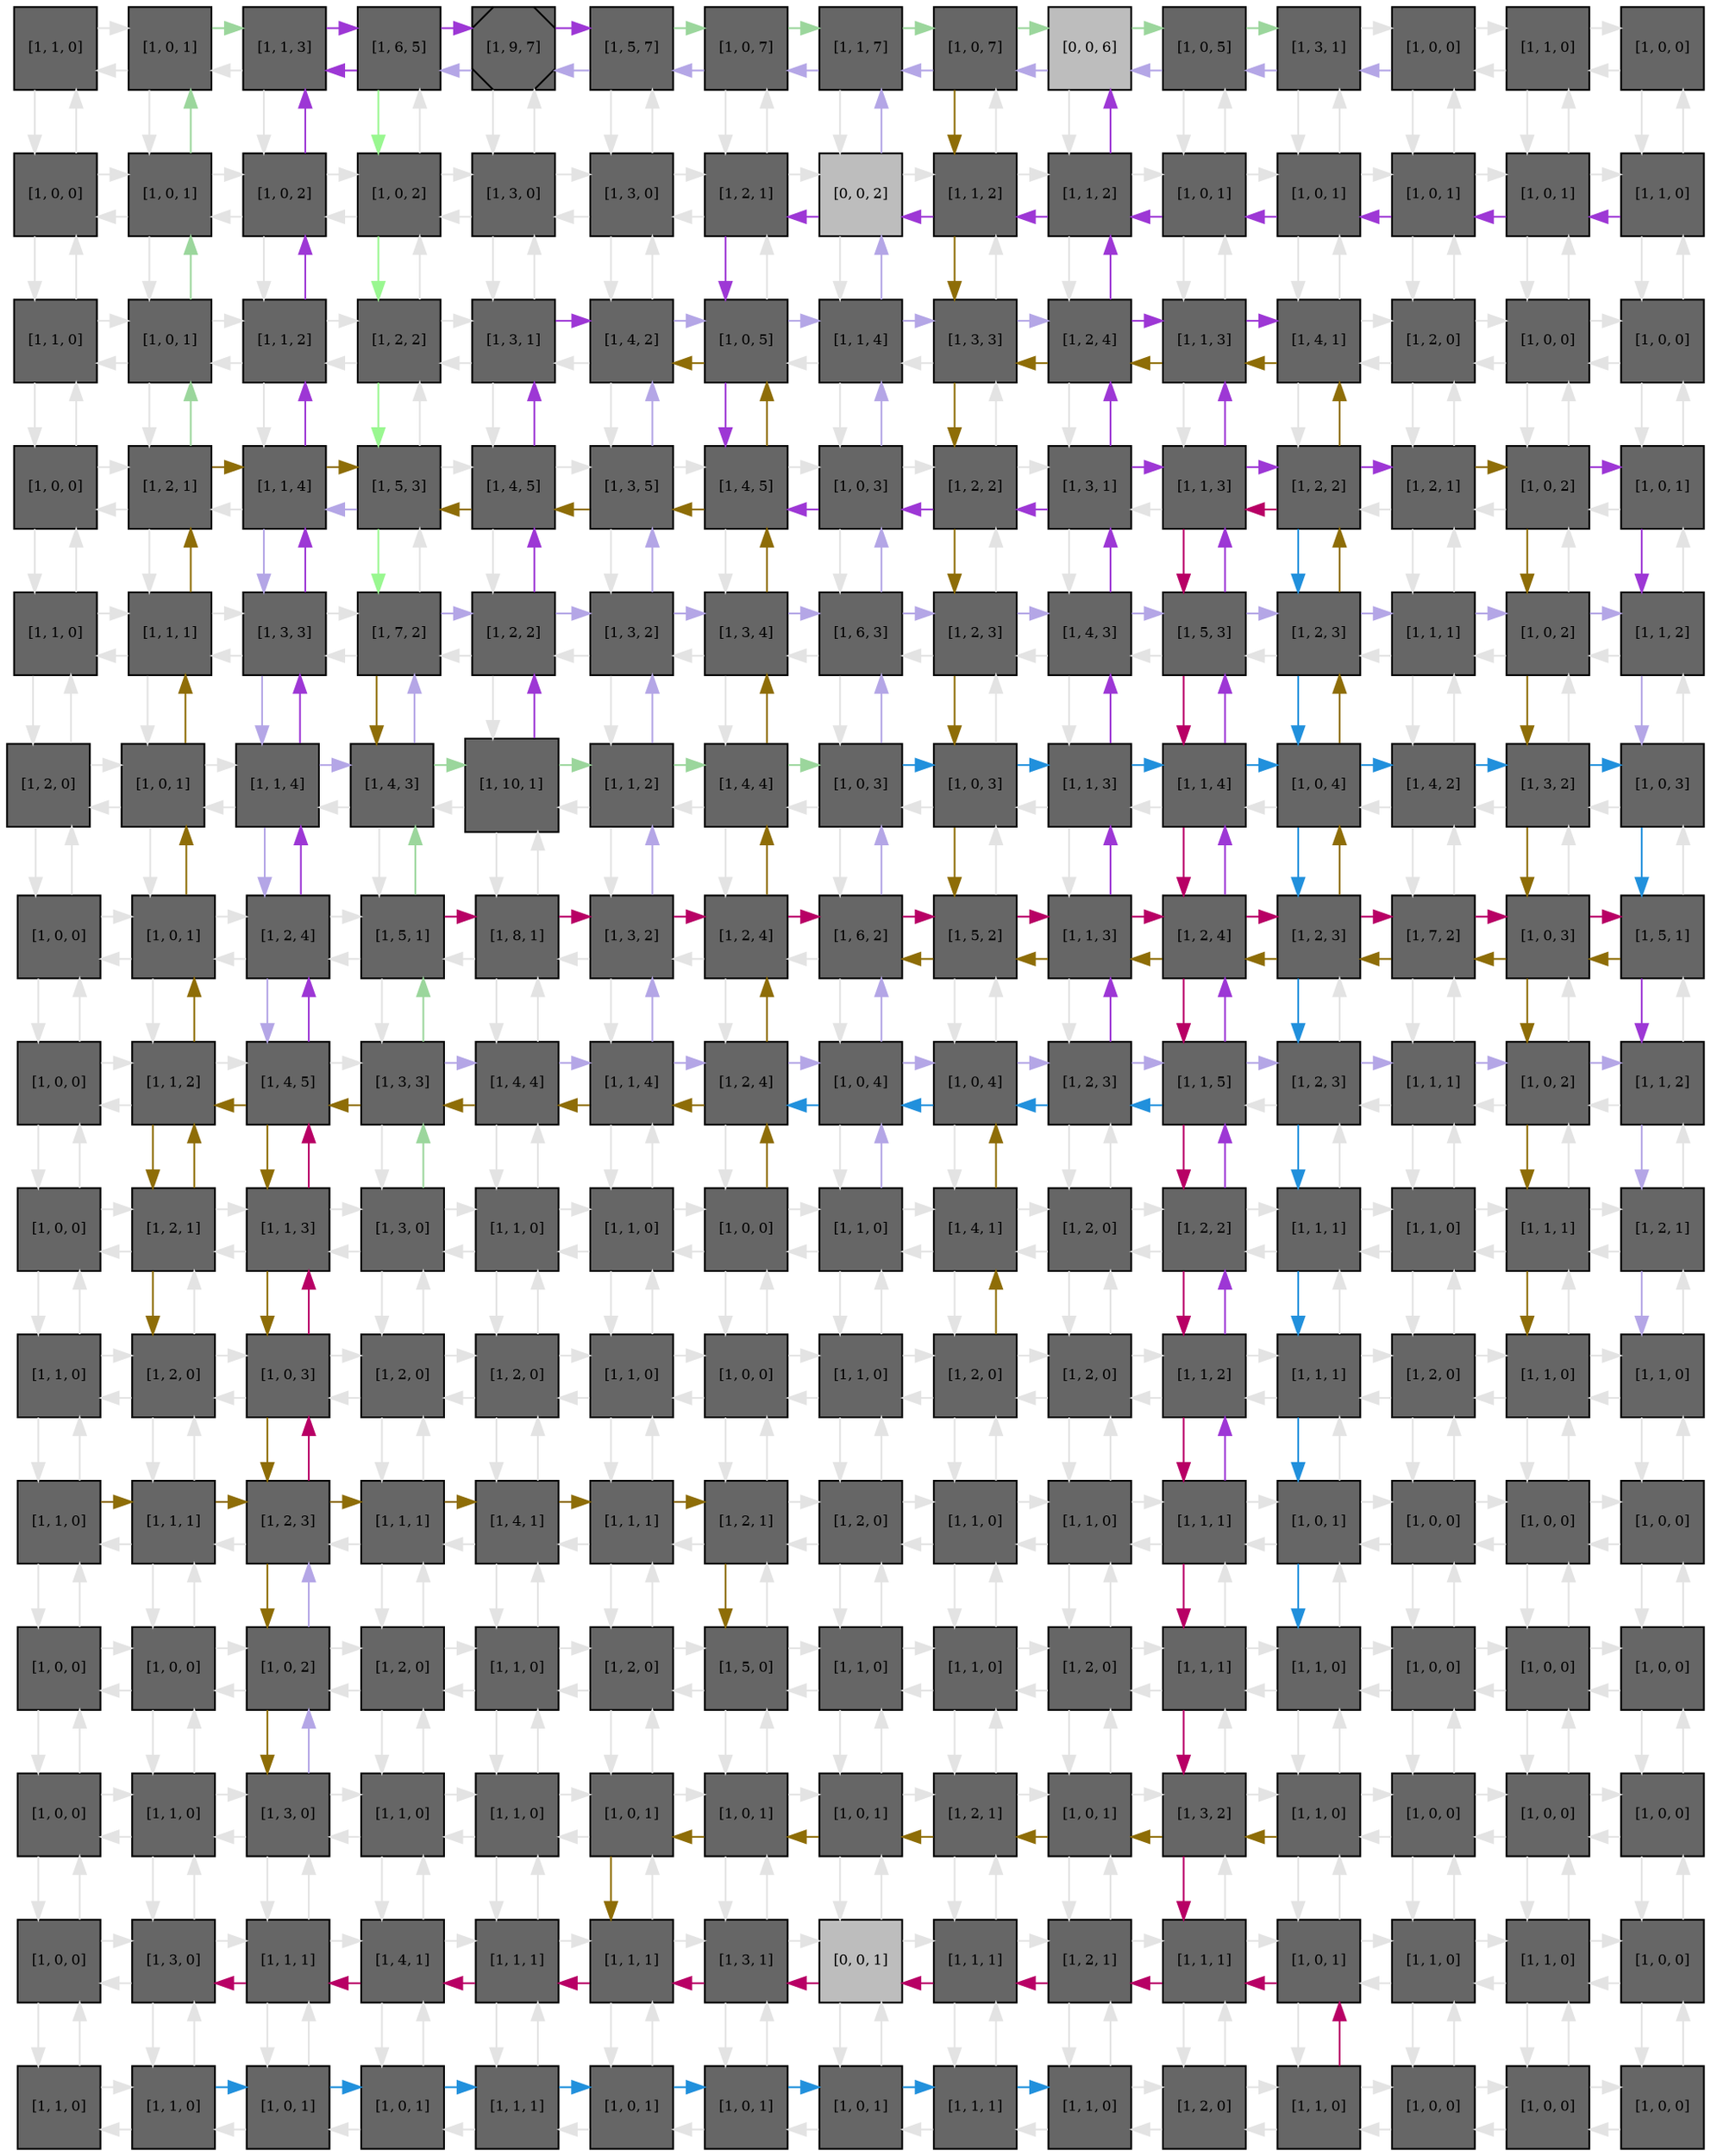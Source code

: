 digraph layout  {
rankdir=TB;
splines=ortho;
node [fixedsize=false, style=filled, width="0.6"];
edge [constraint=false];
0 [fillcolor="#666666", fontsize=8, label="[1, 1, 0]", shape=square, tooltip="name:  Galpha_iR ,\nin_degree: 2,\nout_degree: 2"];
1 [fillcolor="#666666", fontsize=8, label="[1, 0, 1]", shape=square, tooltip="name: IL10RA,\nin_degree: 3,\nout_degree: 3"];
2 [fillcolor="#666666", fontsize=8, label="[1, 1, 3]", shape=square, tooltip="name:  IP3 ,\nin_degree: 3,\nout_degree: 3"];
3 [fillcolor="#666666", fontsize=8, label="[1, 6, 5]", shape=square, tooltip="name:  IL23R ,\nin_degree: 3,\nout_degree: 3"];
4 [fillcolor="#666666", fontsize=8, label="[1, 9, 7]", shape=Msquare, tooltip="name:  IL17 ,\nin_degree: 3,\nout_degree: 3"];
5 [fillcolor="#666666", fontsize=8, label="[1, 5, 7]", shape=square, tooltip="name:  STAT3 ,\nin_degree: 3,\nout_degree: 3"];
6 [fillcolor="#666666", fontsize=8, label="[1, 0, 7]", shape=square, tooltip="name:  IL6RA ,\nin_degree: 3,\nout_degree: 3"];
7 [fillcolor="#666666", fontsize=8, label="[1, 1, 7]", shape=square, tooltip="name:  SOCS3 ,\nin_degree: 3,\nout_degree: 3"];
8 [fillcolor="#666666", fontsize=8, label="[1, 0, 7]", shape=square, tooltip="name: IL9_e,\nin_degree: 3,\nout_degree: 3"];
9 [fillcolor="#bdbdbd", fontsize=8, label="[0, 0, 6]", shape=square, tooltip="name: None,\nin_degree: 3,\nout_degree: 3"];
10 [fillcolor="#666666", fontsize=8, label="[1, 0, 5]", shape=square, tooltip="name: B7,\nin_degree: 3,\nout_degree: 3"];
11 [fillcolor="#666666", fontsize=8, label="[1, 3, 1]", shape=square, tooltip="name:  RORGT ,\nin_degree: 3,\nout_degree: 3"];
12 [fillcolor="#666666", fontsize=8, label="[1, 0, 0]", shape=square, tooltip="name:  IL23_e ,\nin_degree: 3,\nout_degree: 3"];
13 [fillcolor="#666666", fontsize=8, label="[1, 1, 0]", shape=square, tooltip="name:  Galpha_Q ,\nin_degree: 3,\nout_degree: 3"];
14 [fillcolor="#666666", fontsize=8, label="[1, 0, 0]", shape=square, tooltip="name:  IFNB_e ,\nin_degree: 2,\nout_degree: 2"];
15 [fillcolor="#666666", fontsize=8, label="[1, 0, 0]", shape=square, tooltip="name:  Galpha_iL ,\nin_degree: 3,\nout_degree: 3"];
16 [fillcolor="#666666", fontsize=8, label="[1, 0, 1]", shape=square, tooltip="name: IL27_e,\nin_degree: 4,\nout_degree: 4"];
17 [fillcolor="#666666", fontsize=8, label="[1, 0, 2]", shape=square, tooltip="name:  IL27_e ,\nin_degree: 4,\nout_degree: 4"];
18 [fillcolor="#666666", fontsize=8, label="[1, 0, 2]", shape=square, tooltip="name:  IL6_e ,\nin_degree: 4,\nout_degree: 4"];
19 [fillcolor="#666666", fontsize=8, label="[1, 3, 0]", shape=square, tooltip="name:  IL27R ,\nin_degree: 4,\nout_degree: 4"];
20 [fillcolor="#666666", fontsize=8, label="[1, 3, 0]", shape=square, tooltip="name:  IL6R ,\nin_degree: 4,\nout_degree: 4"];
21 [fillcolor="#666666", fontsize=8, label="[1, 2, 1]", shape=square, tooltip="name:  GFI1 ,\nin_degree: 4,\nout_degree: 4"];
22 [fillcolor="#bdbdbd", fontsize=8, label="[0, 0, 2]", shape=square, tooltip="name: None,\nin_degree: 4,\nout_degree: 4"];
23 [fillcolor="#666666", fontsize=8, label="[1, 1, 2]", shape=square, tooltip="name:  IKB ,\nin_degree: 4,\nout_degree: 4"];
24 [fillcolor="#666666", fontsize=8, label="[1, 1, 2]", shape=square, tooltip="name:  ITAMS ,\nin_degree: 4,\nout_degree: 4"];
25 [fillcolor="#666666", fontsize=8, label="[1, 0, 1]", shape=square, tooltip="name:  IFNGR2 ,\nin_degree: 4,\nout_degree: 4"];
26 [fillcolor="#666666", fontsize=8, label="[1, 0, 1]", shape=square, tooltip="name: IL22_e,\nin_degree: 4,\nout_degree: 4"];
27 [fillcolor="#666666", fontsize=8, label="[1, 0, 1]", shape=square, tooltip="name:  Galpha_QL ,\nin_degree: 4,\nout_degree: 4"];
28 [fillcolor="#666666", fontsize=8, label="[1, 0, 1]", shape=square, tooltip="name:  IFNG_e ,\nin_degree: 4,\nout_degree: 4"];
29 [fillcolor="#666666", fontsize=8, label="[1, 1, 0]", shape=square, tooltip="name:  IFNBR ,\nin_degree: 3,\nout_degree: 3"];
30 [fillcolor="#666666", fontsize=8, label="[1, 1, 0]", shape=square, tooltip="name:  Calcineurin ,\nin_degree: 3,\nout_degree: 3"];
31 [fillcolor="#666666", fontsize=8, label="[1, 0, 1]", shape=square, tooltip="name:  IL27RA ,\nin_degree: 4,\nout_degree: 4"];
32 [fillcolor="#666666", fontsize=8, label="[1, 1, 2]", shape=square, tooltip="name:  Ca2+ ,\nin_degree: 4,\nout_degree: 4"];
33 [fillcolor="#666666", fontsize=8, label="[1, 2, 2]", shape=square, tooltip="name:  NFKB ,\nin_degree: 4,\nout_degree: 4"];
34 [fillcolor="#666666", fontsize=8, label="[1, 3, 1]", shape=square, tooltip="name:  IL21 ,\nin_degree: 4,\nout_degree: 4"];
35 [fillcolor="#666666", fontsize=8, label="[1, 4, 2]", shape=square, tooltip="name:  IL21R ,\nin_degree: 4,\nout_degree: 4"];
36 [fillcolor="#666666", fontsize=8, label="[1, 0, 5]", shape=square, tooltip="name:  GP130 ,\nin_degree: 4,\nout_degree: 4"];
37 [fillcolor="#666666", fontsize=8, label="[1, 1, 4]", shape=square, tooltip="name:  STAT6 ,\nin_degree: 4,\nout_degree: 4"];
38 [fillcolor="#666666", fontsize=8, label="[1, 3, 3]", shape=square, tooltip="name:  IKKcomplex ,\nin_degree: 4,\nout_degree: 4"];
39 [fillcolor="#666666", fontsize=8, label="[1, 2, 4]", shape=square, tooltip="name:  ZAP-70 ,\nin_degree: 4,\nout_degree: 4"];
40 [fillcolor="#666666", fontsize=8, label="[1, 1, 3]", shape=square, tooltip="name:  LAT ,\nin_degree: 4,\nout_degree: 4"];
41 [fillcolor="#666666", fontsize=8, label="[1, 4, 1]", shape=square, tooltip="name:  IFNGR ,\nin_degree: 4,\nout_degree: 4"];
42 [fillcolor="#666666", fontsize=8, label="[1, 2, 0]", shape=square, tooltip="name:  GAB2 ,\nin_degree: 4,\nout_degree: 4"];
43 [fillcolor="#666666", fontsize=8, label="[1, 0, 0]", shape=square, tooltip="name: IFNB_e,\nin_degree: 4,\nout_degree: 4"];
44 [fillcolor="#666666", fontsize=8, label="[1, 0, 0]", shape=square, tooltip="name: IL23_e,\nin_degree: 3,\nout_degree: 3"];
45 [fillcolor="#666666", fontsize=8, label="[1, 0, 0]", shape=square, tooltip="name:  TGFB_e ,\nin_degree: 3,\nout_degree: 3"];
46 [fillcolor="#666666", fontsize=8, label="[1, 2, 1]", shape=square, tooltip="name:  TGFBR ,\nin_degree: 4,\nout_degree: 4"];
47 [fillcolor="#666666", fontsize=8, label="[1, 1, 4]", shape=square, tooltip="name:  SMAD3 ,\nin_degree: 4,\nout_degree: 4"];
48 [fillcolor="#666666", fontsize=8, label="[1, 5, 3]", shape=square, tooltip="name:  NFAT ,\nin_degree: 4,\nout_degree: 4"];
49 [fillcolor="#666666", fontsize=8, label="[1, 4, 5]", shape=square, tooltip="name:  IL22 ,\nin_degree: 4,\nout_degree: 4"];
50 [fillcolor="#666666", fontsize=8, label="[1, 3, 5]", shape=square, tooltip="name:  IL23 ,\nin_degree: 4,\nout_degree: 4"];
51 [fillcolor="#666666", fontsize=8, label="[1, 4, 5]", shape=square, tooltip="name:  STAT1 ,\nin_degree: 4,\nout_degree: 4"];
52 [fillcolor="#666666", fontsize=8, label="[1, 0, 3]", shape=square, tooltip="name:  MHC_II ,\nin_degree: 4,\nout_degree: 4"];
53 [fillcolor="#666666", fontsize=8, label="[1, 2, 2]", shape=square, tooltip="name:  SOCS1 ,\nin_degree: 4,\nout_degree: 4"];
54 [fillcolor="#666666", fontsize=8, label="[1, 3, 1]", shape=square, tooltip="name:  PLCg ,\nin_degree: 4,\nout_degree: 4"];
55 [fillcolor="#666666", fontsize=8, label="[1, 1, 3]", shape=square, tooltip="name:  Gads ,\nin_degree: 4,\nout_degree: 4"];
56 [fillcolor="#666666", fontsize=8, label="[1, 2, 2]", shape=square, tooltip="name:  SLP-76 ,\nin_degree: 4,\nout_degree: 4"];
57 [fillcolor="#666666", fontsize=8, label="[1, 2, 1]", shape=square, tooltip="name:  Grb2 ,\nin_degree: 4,\nout_degree: 4"];
58 [fillcolor="#666666", fontsize=8, label="[1, 0, 2]", shape=square, tooltip="name:  IFNGR1 ,\nin_degree: 4,\nout_degree: 4"];
59 [fillcolor="#666666", fontsize=8, label="[1, 0, 1]", shape=square, tooltip="name: Galpha_iL,\nin_degree: 3,\nout_degree: 3"];
60 [fillcolor="#666666", fontsize=8, label="[1, 1, 0]", shape=square, tooltip="name:  MEK3 ,\nin_degree: 3,\nout_degree: 3"];
61 [fillcolor="#666666", fontsize=8, label="[1, 1, 1]", shape=square, tooltip="name:  MEK6 ,\nin_degree: 4,\nout_degree: 4"];
62 [fillcolor="#666666", fontsize=8, label="[1, 3, 3]", shape=square, tooltip="name:  TGFB ,\nin_degree: 4,\nout_degree: 4"];
63 [fillcolor="#666666", fontsize=8, label="[1, 7, 2]", shape=square, tooltip="name:  FOXP3 ,\nin_degree: 4,\nout_degree: 4"];
64 [fillcolor="#666666", fontsize=8, label="[1, 2, 2]", shape=square, tooltip="name:  proliferation ,\nin_degree: 4,\nout_degree: 4"];
65 [fillcolor="#666666", fontsize=8, label="[1, 3, 2]", shape=square, tooltip="name:  TBET ,\nin_degree: 4,\nout_degree: 4"];
66 [fillcolor="#666666", fontsize=8, label="[1, 3, 4]", shape=square, tooltip="name:  CD4 ,\nin_degree: 4,\nout_degree: 4"];
67 [fillcolor="#666666", fontsize=8, label="[1, 6, 3]", shape=square, tooltip="name:  IL2 ,\nin_degree: 4,\nout_degree: 4"];
68 [fillcolor="#666666", fontsize=8, label="[1, 2, 3]", shape=square, tooltip="name:  STAT5_HIGH ,\nin_degree: 4,\nout_degree: 4"];
69 [fillcolor="#666666", fontsize=8, label="[1, 4, 3]", shape=square, tooltip="name:  Lck ,\nin_degree: 4,\nout_degree: 4"];
70 [fillcolor="#666666", fontsize=8, label="[1, 5, 3]", shape=square, tooltip="name:  IL2R_HIGH ,\nin_degree: 4,\nout_degree: 4"];
71 [fillcolor="#666666", fontsize=8, label="[1, 2, 3]", shape=square, tooltip="name:  SHP2 ,\nin_degree: 4,\nout_degree: 4"];
72 [fillcolor="#666666", fontsize=8, label="[1, 1, 1]", shape=square, tooltip="name:  ITK ,\nin_degree: 4,\nout_degree: 4"];
73 [fillcolor="#666666", fontsize=8, label="[1, 0, 2]", shape=square, tooltip="name: IL15_e,\nin_degree: 4,\nout_degree: 4"];
74 [fillcolor="#666666", fontsize=8, label="[1, 1, 2]", shape=square, tooltip="name:  PLCb ,\nin_degree: 3,\nout_degree: 3"];
75 [fillcolor="#666666", fontsize=8, label="[1, 2, 0]", shape=square, tooltip="name:  MEKK4 ,\nin_degree: 3,\nout_degree: 3"];
76 [fillcolor="#666666", fontsize=8, label="[1, 0, 1]", shape=square, tooltip="name: IL6RA,\nin_degree: 4,\nout_degree: 4"];
77 [fillcolor="#666666", fontsize=8, label="[1, 1, 4]", shape=square, tooltip="name:  HLX ,\nin_degree: 4,\nout_degree: 4"];
78 [fillcolor="#666666", fontsize=8, label="[1, 4, 3]", shape=square, tooltip="name:  IL10 ,\nin_degree: 4,\nout_degree: 4"];
79 [fillcolor="#666666", fontsize=8, label="[1, 10, 1]", shape=square, tooltip="name:  IFNG ,\nin_degree: 4,\nout_degree: 4"];
80 [fillcolor="#666666", fontsize=8, label="[1, 1, 2]", shape=square, tooltip="name:  Dec2 ,\nin_degree: 4,\nout_degree: 4"];
81 [fillcolor="#666666", fontsize=8, label="[1, 4, 4]", shape=square, tooltip="name:  IL4R ,\nin_degree: 4,\nout_degree: 4"];
82 [fillcolor="#666666", fontsize=8, label="[1, 0, 3]", shape=square, tooltip="name:  CGC ,\nin_degree: 4,\nout_degree: 4"];
83 [fillcolor="#666666", fontsize=8, label="[1, 0, 3]", shape=square, tooltip="name:  IL4_e ,\nin_degree: 4,\nout_degree: 4"];
84 [fillcolor="#666666", fontsize=8, label="[1, 1, 3]", shape=square, tooltip="name:  JAK3 ,\nin_degree: 4,\nout_degree: 4"];
85 [fillcolor="#666666", fontsize=8, label="[1, 1, 4]", shape=square, tooltip="name:  IL4RA ,\nin_degree: 4,\nout_degree: 4"];
86 [fillcolor="#666666", fontsize=8, label="[1, 0, 4]", shape=square, tooltip="name:  IL2RB ,\nin_degree: 4,\nout_degree: 4"];
87 [fillcolor="#666666", fontsize=8, label="[1, 4, 2]", shape=square, tooltip="name:  IL15R ,\nin_degree: 4,\nout_degree: 4"];
88 [fillcolor="#666666", fontsize=8, label="[1, 3, 2]", shape=square, tooltip="name:  Shc1 ,\nin_degree: 4,\nout_degree: 4"];
89 [fillcolor="#666666", fontsize=8, label="[1, 0, 3]", shape=square, tooltip="name:  IL15_e ,\nin_degree: 3,\nout_degree: 3"];
90 [fillcolor="#666666", fontsize=8, label="[1, 0, 0]", shape=square, tooltip="name:  IL10_e ,\nin_degree: 3,\nout_degree: 3"];
91 [fillcolor="#666666", fontsize=8, label="[1, 0, 1]", shape=square, tooltip="name:  IL12_e ,\nin_degree: 4,\nout_degree: 4"];
92 [fillcolor="#666666", fontsize=8, label="[1, 2, 4]", shape=square, tooltip="name:  GADD45G ,\nin_degree: 4,\nout_degree: 4"];
93 [fillcolor="#666666", fontsize=8, label="[1, 5, 1]", shape=square, tooltip="name:  IL2RA ,\nin_degree: 4,\nout_degree: 4"];
94 [fillcolor="#666666", fontsize=8, label="[1, 8, 1]", shape=square, tooltip="name:  IL4 ,\nin_degree: 4,\nout_degree: 4"];
95 [fillcolor="#666666", fontsize=8, label="[1, 3, 2]", shape=square, tooltip="name:  GATA3 ,\nin_degree: 4,\nout_degree: 4"];
96 [fillcolor="#666666", fontsize=8, label="[1, 2, 4]", shape=square, tooltip="name:  RUNX3 ,\nin_degree: 4,\nout_degree: 4"];
97 [fillcolor="#666666", fontsize=8, label="[1, 6, 2]", shape=square, tooltip="name:  STAT5 ,\nin_degree: 4,\nout_degree: 4"];
98 [fillcolor="#666666", fontsize=8, label="[1, 5, 2]", shape=square, tooltip="name:  JAK1 ,\nin_degree: 4,\nout_degree: 4"];
99 [fillcolor="#666666", fontsize=8, label="[1, 1, 3]", shape=square, tooltip="name:  SYK ,\nin_degree: 4,\nout_degree: 4"];
100 [fillcolor="#666666", fontsize=8, label="[1, 2, 4]", shape=square, tooltip="name:  IL9R ,\nin_degree: 4,\nout_degree: 4"];
101 [fillcolor="#666666", fontsize=8, label="[1, 2, 3]", shape=square, tooltip="name:  Bcl10_Carma1_MALTI ,\nin_degree: 4,\nout_degree: 4"];
102 [fillcolor="#666666", fontsize=8, label="[1, 7, 2]", shape=square, tooltip="name:  PI3K ,\nin_degree: 4,\nout_degree: 4"];
103 [fillcolor="#666666", fontsize=8, label="[1, 0, 3]", shape=square, tooltip="name:  IL2_e ,\nin_degree: 4,\nout_degree: 4"];
104 [fillcolor="#666666", fontsize=8, label="[1, 5, 1]", shape=square, tooltip="name:  IL2R ,\nin_degree: 3,\nout_degree: 3"];
105 [fillcolor="#666666", fontsize=8, label="[1, 0, 0]", shape=square, tooltip="name:  CAV1_ACTIVATOR ,\nin_degree: 3,\nout_degree: 3"];
106 [fillcolor="#666666", fontsize=8, label="[1, 1, 2]", shape=square, tooltip="name:  ERM ,\nin_degree: 4,\nout_degree: 4"];
107 [fillcolor="#666666", fontsize=8, label="[1, 4, 5]", shape=square, tooltip="name:  IL10R ,\nin_degree: 4,\nout_degree: 4"];
108 [fillcolor="#666666", fontsize=8, label="[1, 3, 3]", shape=square, tooltip="name:  CAV1_scaffold ,\nin_degree: 4,\nout_degree: 4"];
109 [fillcolor="#666666", fontsize=8, label="[1, 4, 4]", shape=square, tooltip="name:  STAT4 ,\nin_degree: 4,\nout_degree: 4"];
110 [fillcolor="#666666", fontsize=8, label="[1, 1, 4]", shape=square, tooltip="name:  CD3 ,\nin_degree: 4,\nout_degree: 4"];
111 [fillcolor="#666666", fontsize=8, label="[1, 2, 4]", shape=square, tooltip="name:  TCR ,\nin_degree: 4,\nout_degree: 4"];
112 [fillcolor="#666666", fontsize=8, label="[1, 0, 4]", shape=square, tooltip="name:  APC ,\nin_degree: 4,\nout_degree: 4"];
113 [fillcolor="#666666", fontsize=8, label="[1, 0, 4]", shape=square, tooltip="name:  IL9_e ,\nin_degree: 4,\nout_degree: 4"];
114 [fillcolor="#666666", fontsize=8, label="[1, 2, 3]", shape=square, tooltip="name:  CD28 ,\nin_degree: 4,\nout_degree: 4"];
115 [fillcolor="#666666", fontsize=8, label="[1, 1, 5]", shape=square, tooltip="name:  FAK_Tyr397 ,\nin_degree: 4,\nout_degree: 4"];
116 [fillcolor="#666666", fontsize=8, label="[1, 2, 3]", shape=square, tooltip="name:  CARMA1 ,\nin_degree: 4,\nout_degree: 4"];
117 [fillcolor="#666666", fontsize=8, label="[1, 1, 1]", shape=square, tooltip="name:  BCL10_Malt1 ,\nin_degree: 4,\nout_degree: 4"];
118 [fillcolor="#666666", fontsize=8, label="[1, 0, 2]", shape=square, tooltip="name:  IL15RA ,\nin_degree: 4,\nout_degree: 4"];
119 [fillcolor="#666666", fontsize=8, label="[1, 1, 2]", shape=square, tooltip="name:  PKC ,\nin_degree: 3,\nout_degree: 3"];
120 [fillcolor="#666666", fontsize=8, label="[1, 0, 0]", shape=square, tooltip="name:  IL10RB ,\nin_degree: 3,\nout_degree: 3"];
121 [fillcolor="#666666", fontsize=8, label="[1, 2, 1]", shape=square, tooltip="name:  P38 ,\nin_degree: 4,\nout_degree: 4"];
122 [fillcolor="#666666", fontsize=8, label="[1, 1, 3]", shape=square, tooltip="name:  IRF1 ,\nin_degree: 4,\nout_degree: 4"];
123 [fillcolor="#666666", fontsize=8, label="[1, 3, 0]", shape=square, tooltip="name:  FYN ,\nin_degree: 4,\nout_degree: 4"];
124 [fillcolor="#666666", fontsize=8, label="[1, 1, 0]", shape=square, tooltip="name:  ATF2 ,\nin_degree: 4,\nout_degree: 4"];
125 [fillcolor="#666666", fontsize=8, label="[1, 1, 0]", shape=square, tooltip="name:  IRF4 ,\nin_degree: 4,\nout_degree: 4"];
126 [fillcolor="#666666", fontsize=8, label="[1, 0, 0]", shape=square, tooltip="name:  IL21_e ,\nin_degree: 4,\nout_degree: 4"];
127 [fillcolor="#666666", fontsize=8, label="[1, 1, 0]", shape=square, tooltip="name:  GSK-3b ,\nin_degree: 4,\nout_degree: 4"];
128 [fillcolor="#666666", fontsize=8, label="[1, 4, 1]", shape=square, tooltip="name:  IL4R_HIGH ,\nin_degree: 4,\nout_degree: 4"];
129 [fillcolor="#666666", fontsize=8, label="[1, 2, 0]", shape=square, tooltip="name:  FAK_576_577 ,\nin_degree: 4,\nout_degree: 4"];
130 [fillcolor="#666666", fontsize=8, label="[1, 2, 2]", shape=square, tooltip="name:  Src ,\nin_degree: 4,\nout_degree: 4"];
131 [fillcolor="#666666", fontsize=8, label="[1, 1, 1]", shape=square, tooltip="name:  CD26 ,\nin_degree: 4,\nout_degree: 4"];
132 [fillcolor="#666666", fontsize=8, label="[1, 1, 0]", shape=square, tooltip="name:  PIP3_345 ,\nin_degree: 4,\nout_degree: 4"];
133 [fillcolor="#666666", fontsize=8, label="[1, 1, 1]", shape=square, tooltip="name:  RASgrp ,\nin_degree: 4,\nout_degree: 4"];
134 [fillcolor="#666666", fontsize=8, label="[1, 2, 1]", shape=square, tooltip="name:  DAG ,\nin_degree: 3,\nout_degree: 3"];
135 [fillcolor="#666666", fontsize=8, label="[1, 1, 0]", shape=square, tooltip="name:  MEK4 ,\nin_degree: 3,\nout_degree: 3"];
136 [fillcolor="#666666", fontsize=8, label="[1, 2, 0]", shape=square, tooltip="name:  GADD45B ,\nin_degree: 4,\nout_degree: 4"];
137 [fillcolor="#666666", fontsize=8, label="[1, 0, 3]", shape=square, tooltip="name:  IL10RA ,\nin_degree: 4,\nout_degree: 4"];
138 [fillcolor="#666666", fontsize=8, label="[1, 2, 0]", shape=square, tooltip="name:  Tyk2 ,\nin_degree: 4,\nout_degree: 4"];
139 [fillcolor="#666666", fontsize=8, label="[1, 2, 0]", shape=square, tooltip="name:  RhoA ,\nin_degree: 4,\nout_degree: 4"];
140 [fillcolor="#666666", fontsize=8, label="[1, 1, 0]", shape=square, tooltip="name:  ROCK ,\nin_degree: 4,\nout_degree: 4"];
141 [fillcolor="#666666", fontsize=8, label="[1, 0, 0]", shape=square, tooltip="name:  IL22_e ,\nin_degree: 4,\nout_degree: 4"];
142 [fillcolor="#666666", fontsize=8, label="[1, 1, 0]", shape=square, tooltip="name:  IL4RA_HIGH ,\nin_degree: 4,\nout_degree: 4"];
143 [fillcolor="#666666", fontsize=8, label="[1, 2, 0]", shape=square, tooltip="name:  Bintegrin ,\nin_degree: 4,\nout_degree: 4"];
144 [fillcolor="#666666", fontsize=8, label="[1, 2, 0]", shape=square, tooltip="name:  RhoGEF ,\nin_degree: 4,\nout_degree: 4"];
145 [fillcolor="#666666", fontsize=8, label="[1, 1, 2]", shape=square, tooltip="name:  AKT ,\nin_degree: 4,\nout_degree: 4"];
146 [fillcolor="#666666", fontsize=8, label="[1, 1, 1]", shape=square, tooltip="name:  PDK1 ,\nin_degree: 4,\nout_degree: 4"];
147 [fillcolor="#666666", fontsize=8, label="[1, 2, 0]", shape=square, tooltip="name:  Ras ,\nin_degree: 4,\nout_degree: 4"];
148 [fillcolor="#666666", fontsize=8, label="[1, 1, 0]", shape=square, tooltip="name:  Sos ,\nin_degree: 4,\nout_degree: 4"];
149 [fillcolor="#666666", fontsize=8, label="[1, 1, 0]", shape=square, tooltip="name:  ICOS ,\nin_degree: 3,\nout_degree: 3"];
150 [fillcolor="#666666", fontsize=8, label="[1, 1, 0]", shape=square, tooltip="name:  NOS2A ,\nin_degree: 3,\nout_degree: 3"];
151 [fillcolor="#666666", fontsize=8, label="[1, 1, 1]", shape=square, tooltip="name:  IL12RB2 ,\nin_degree: 4,\nout_degree: 4"];
152 [fillcolor="#666666", fontsize=8, label="[1, 2, 3]", shape=square, tooltip="name:  IL12RB1 ,\nin_degree: 4,\nout_degree: 4"];
153 [fillcolor="#666666", fontsize=8, label="[1, 1, 1]", shape=square, tooltip="name:  MLC ,\nin_degree: 4,\nout_degree: 4"];
154 [fillcolor="#666666", fontsize=8, label="[1, 4, 1]", shape=square, tooltip="name:  JNK ,\nin_degree: 4,\nout_degree: 4"];
155 [fillcolor="#666666", fontsize=8, label="[1, 1, 1]", shape=square, tooltip="name:  Cofilin ,\nin_degree: 4,\nout_degree: 4"];
156 [fillcolor="#666666", fontsize=8, label="[1, 2, 1]", shape=square, tooltip="name:  LIMK ,\nin_degree: 4,\nout_degree: 4"];
157 [fillcolor="#666666", fontsize=8, label="[1, 2, 0]", shape=square, tooltip="name:  Cas ,\nin_degree: 4,\nout_degree: 4"];
158 [fillcolor="#666666", fontsize=8, label="[1, 1, 0]", shape=square, tooltip="name:  IL22R ,\nin_degree: 4,\nout_degree: 4"];
159 [fillcolor="#666666", fontsize=8, label="[1, 1, 0]", shape=square, tooltip="name:  Galpha12_13R ,\nin_degree: 4,\nout_degree: 4"];
160 [fillcolor="#666666", fontsize=8, label="[1, 1, 1]", shape=square, tooltip="name:  NIK ,\nin_degree: 4,\nout_degree: 4"];
161 [fillcolor="#666666", fontsize=8, label="[1, 0, 1]", shape=square, tooltip="name:  alpha_13L ,\nin_degree: 4,\nout_degree: 4"];
162 [fillcolor="#666666", fontsize=8, label="[1, 0, 0]", shape=square, tooltip="name: IL12_e,\nin_degree: 4,\nout_degree: 4"];
163 [fillcolor="#666666", fontsize=8, label="[1, 0, 0]", shape=square, tooltip="name: IL27RA,\nin_degree: 4,\nout_degree: 4"];
164 [fillcolor="#666666", fontsize=8, label="[1, 0, 0]", shape=square, tooltip="name: IFNGR2,\nin_degree: 3,\nout_degree: 3"];
165 [fillcolor="#666666", fontsize=8, label="[1, 0, 0]", shape=square, tooltip="name: MHC_II,\nin_degree: 3,\nout_degree: 3"];
166 [fillcolor="#666666", fontsize=8, label="[1, 0, 0]", shape=square, tooltip="name: CGC,\nin_degree: 4,\nout_degree: 4"];
167 [fillcolor="#666666", fontsize=8, label="[1, 0, 2]", shape=square, tooltip="name: GalphaS_L,\nin_degree: 4,\nout_degree: 4"];
168 [fillcolor="#666666", fontsize=8, label="[1, 2, 0]", shape=square, tooltip="name:  JAK2 ,\nin_degree: 4,\nout_degree: 4"];
169 [fillcolor="#666666", fontsize=8, label="[1, 1, 0]", shape=square, tooltip="name:  MKK7 ,\nin_degree: 4,\nout_degree: 4"];
170 [fillcolor="#666666", fontsize=8, label="[1, 2, 0]", shape=square, tooltip="name:  Crk ,\nin_degree: 4,\nout_degree: 4"];
171 [fillcolor="#666666", fontsize=8, label="[1, 5, 0]", shape=square, tooltip="name:  rac1 ,\nin_degree: 4,\nout_degree: 4"];
172 [fillcolor="#666666", fontsize=8, label="[1, 1, 0]", shape=square, tooltip="name:  Paxillin ,\nin_degree: 4,\nout_degree: 4"];
173 [fillcolor="#666666", fontsize=8, label="[1, 1, 0]", shape=square, tooltip="name:  IRSp53 ,\nin_degree: 4,\nout_degree: 4"];
174 [fillcolor="#666666", fontsize=8, label="[1, 2, 0]", shape=square, tooltip="name:  WAVE-2 ,\nin_degree: 4,\nout_degree: 4"];
175 [fillcolor="#666666", fontsize=8, label="[1, 1, 1]", shape=square, tooltip="name:  was ,\nin_degree: 4,\nout_degree: 4"];
176 [fillcolor="#666666", fontsize=8, label="[1, 1, 0]", shape=square, tooltip="name:  Vav ,\nin_degree: 4,\nout_degree: 4"];
177 [fillcolor="#666666", fontsize=8, label="[1, 0, 0]", shape=square, tooltip="name:  GalphaS_L ,\nin_degree: 4,\nout_degree: 4"];
178 [fillcolor="#666666", fontsize=8, label="[1, 0, 0]", shape=square, tooltip="name: IL10RB,\nin_degree: 4,\nout_degree: 4"];
179 [fillcolor="#666666", fontsize=8, label="[1, 0, 0]", shape=square, tooltip="name: APC,\nin_degree: 3,\nout_degree: 3"];
180 [fillcolor="#666666", fontsize=8, label="[1, 0, 0]", shape=square, tooltip="name: IL2_e,\nin_degree: 3,\nout_degree: 3"];
181 [fillcolor="#666666", fontsize=8, label="[1, 1, 0]", shape=square, tooltip="name:  ERK ,\nin_degree: 4,\nout_degree: 4"];
182 [fillcolor="#666666", fontsize=8, label="[1, 3, 0]", shape=square, tooltip="name:  AP1 ,\nin_degree: 4,\nout_degree: 4"];
183 [fillcolor="#666666", fontsize=8, label="[1, 1, 0]", shape=square, tooltip="name:  EPAC ,\nin_degree: 4,\nout_degree: 4"];
184 [fillcolor="#666666", fontsize=8, label="[1, 1, 0]", shape=square, tooltip="name:  cAMP ,\nin_degree: 4,\nout_degree: 4"];
185 [fillcolor="#666666", fontsize=8, label="[1, 0, 1]", shape=square, tooltip="name: IL15RA,\nin_degree: 4,\nout_degree: 4"];
186 [fillcolor="#666666", fontsize=8, label="[1, 0, 1]", shape=square, tooltip="name: TGFB_e,\nin_degree: 4,\nout_degree: 4"];
187 [fillcolor="#666666", fontsize=8, label="[1, 0, 1]", shape=square, tooltip="name:  ECM ,\nin_degree: 4,\nout_degree: 4"];
188 [fillcolor="#666666", fontsize=8, label="[1, 2, 1]", shape=square, tooltip="name:  Arp2_3 ,\nin_degree: 4,\nout_degree: 4"];
189 [fillcolor="#666666", fontsize=8, label="[1, 0, 1]", shape=square, tooltip="name:  B7 ,\nin_degree: 4,\nout_degree: 4"];
190 [fillcolor="#666666", fontsize=8, label="[1, 3, 2]", shape=square, tooltip="name:  N_WASP ,\nin_degree: 4,\nout_degree: 4"];
191 [fillcolor="#666666", fontsize=8, label="[1, 1, 0]", shape=square, tooltip="name:  TRAF6 ,\nin_degree: 4,\nout_degree: 4"];
192 [fillcolor="#666666", fontsize=8, label="[1, 0, 0]", shape=square, tooltip="name: IL2RB,\nin_degree: 4,\nout_degree: 4"];
193 [fillcolor="#666666", fontsize=8, label="[1, 0, 0]", shape=square, tooltip="name: IFNGR1,\nin_degree: 4,\nout_degree: 4"];
194 [fillcolor="#666666", fontsize=8, label="[1, 0, 0]", shape=square, tooltip="name: IL21_e,\nin_degree: 3,\nout_degree: 3"];
195 [fillcolor="#666666", fontsize=8, label="[1, 0, 0]", shape=square, tooltip="name: ECM,\nin_degree: 3,\nout_degree: 3"];
196 [fillcolor="#666666", fontsize=8, label="[1, 3, 0]", shape=square, tooltip="name:  MEK1_2 ,\nin_degree: 4,\nout_degree: 4"];
197 [fillcolor="#666666", fontsize=8, label="[1, 1, 1]", shape=square, tooltip="name:  BRAF ,\nin_degree: 4,\nout_degree: 4"];
198 [fillcolor="#666666", fontsize=8, label="[1, 4, 1]", shape=square, tooltip="name:  Rap1 ,\nin_degree: 4,\nout_degree: 4"];
199 [fillcolor="#666666", fontsize=8, label="[1, 1, 1]", shape=square, tooltip="name:  C3G ,\nin_degree: 4,\nout_degree: 4"];
200 [fillcolor="#666666", fontsize=8, label="[1, 1, 1]", shape=square, tooltip="name:  TAK1 ,\nin_degree: 4,\nout_degree: 4"];
201 [fillcolor="#666666", fontsize=8, label="[1, 3, 1]", shape=square, tooltip="name:  PAK ,\nin_degree: 4,\nout_degree: 4"];
202 [fillcolor="#bdbdbd", fontsize=8, label="[0, 0, 1]", shape=square, tooltip="name: None,\nin_degree: 4,\nout_degree: 4"];
203 [fillcolor="#666666", fontsize=8, label="[1, 1, 1]", shape=square, tooltip="name:  GalphaS_R ,\nin_degree: 4,\nout_degree: 4"];
204 [fillcolor="#666666", fontsize=8, label="[1, 2, 1]", shape=square, tooltip="name:  Cdc42 ,\nin_degree: 4,\nout_degree: 4"];
205 [fillcolor="#666666", fontsize=8, label="[1, 1, 1]", shape=square, tooltip="name:  Nck ,\nin_degree: 4,\nout_degree: 4"];
206 [fillcolor="#666666", fontsize=8, label="[1, 0, 1]", shape=square, tooltip="name: CAV1_ACTIVATOR,\nin_degree: 4,\nout_degree: 4"];
207 [fillcolor="#666666", fontsize=8, label="[1, 1, 0]", shape=square, tooltip="name:  IRAK1 ,\nin_degree: 4,\nout_degree: 4"];
208 [fillcolor="#666666", fontsize=8, label="[1, 1, 0]", shape=square, tooltip="name:  IL18R1 ,\nin_degree: 4,\nout_degree: 4"];
209 [fillcolor="#666666", fontsize=8, label="[1, 0, 0]", shape=square, tooltip="name: Galpha_QL,\nin_degree: 3,\nout_degree: 3"];
210 [fillcolor="#666666", fontsize=8, label="[1, 1, 0]", shape=square, tooltip="name:  RIAM ,\nin_degree: 2,\nout_degree: 2"];
211 [fillcolor="#666666", fontsize=8, label="[1, 1, 0]", shape=square, tooltip="name:  Profilin ,\nin_degree: 3,\nout_degree: 3"];
212 [fillcolor="#666666", fontsize=8, label="[1, 0, 1]", shape=square, tooltip="name: IFNG_e,\nin_degree: 3,\nout_degree: 3"];
213 [fillcolor="#666666", fontsize=8, label="[1, 0, 1]", shape=square, tooltip="name: IL4_e,\nin_degree: 3,\nout_degree: 3"];
214 [fillcolor="#666666", fontsize=8, label="[1, 1, 1]", shape=square, tooltip="name:  PKA ,\nin_degree: 3,\nout_degree: 3"];
215 [fillcolor="#666666", fontsize=8, label="[1, 0, 1]", shape=square, tooltip="name: IL10_e,\nin_degree: 3,\nout_degree: 3"];
216 [fillcolor="#666666", fontsize=8, label="[1, 0, 1]", shape=square, tooltip="name: alpha_13L,\nin_degree: 3,\nout_degree: 3"];
217 [fillcolor="#666666", fontsize=8, label="[1, 0, 1]", shape=square, tooltip="name: GP130,\nin_degree: 3,\nout_degree: 3"];
218 [fillcolor="#666666", fontsize=8, label="[1, 1, 1]", shape=square, tooltip="name:  adenyl_cyclase ,\nin_degree: 3,\nout_degree: 3"];
219 [fillcolor="#666666", fontsize=8, label="[1, 1, 0]", shape=square, tooltip="name:  G_Actin ,\nin_degree: 3,\nout_degree: 3"];
220 [fillcolor="#666666", fontsize=8, label="[1, 2, 0]", shape=square, tooltip="name:  F_Actin ,\nin_degree: 3,\nout_degree: 3"];
221 [fillcolor="#666666", fontsize=8, label="[1, 1, 0]", shape=square, tooltip="name:  RAF1 ,\nin_degree: 3,\nout_degree: 3"];
222 [fillcolor="#666666", fontsize=8, label="[1, 0, 0]", shape=square, tooltip="name: IL6_e,\nin_degree: 3,\nout_degree: 3"];
223 [fillcolor="#666666", fontsize=8, label="[1, 0, 0]", shape=square, tooltip="name:  IL18_e ,\nin_degree: 3,\nout_degree: 3"];
224 [fillcolor="#666666", fontsize=8, label="[1, 0, 0]", shape=square, tooltip="name: IL18_e,\nin_degree: 2,\nout_degree: 2"];
0 -> 1  [color=grey89, style="penwidth(0.1)", tooltip=" ", weight=1];
0 -> 15  [color=grey89, style="penwidth(0.1)", tooltip=" ", weight=1];
1 -> 0  [color=grey89, style="penwidth(0.1)", tooltip=" ", weight=1];
1 -> 2  [color="#9BD69C", style="penwidth(0.1)", tooltip="46( TGFBR ) to 11( RORGT )", weight=1];
1 -> 16  [color=grey89, style="penwidth(0.1)", tooltip=" ", weight=1];
2 -> 1  [color=grey89, style="penwidth(0.1)", tooltip=" ", weight=1];
2 -> 3  [color="#9D37D5", style="penwidth(0.1)", tooltip="107( IL10R ) to 5( STAT3 )", weight=1];
2 -> 17  [color=grey89, style="penwidth(0.1)", tooltip=" ", weight=1];
3 -> 2  [color="#9D37D5", style="penwidth(0.1)", tooltip="54( PLCg ) to 2( IP3 )", weight=1];
3 -> 4  [color="#9D37D5", style="penwidth(0.1)", tooltip="107( IL10R ) to 5( STAT3 )", weight=1];
3 -> 18  [color="#99F790", style="penwidth(0.1)", tooltip="11( RORGT ) to 63( FOXP3 )", weight=1];
4 -> 3  [color="#B4A6E6", style="penwidth(0.1)", tooltip="12( IL23_e ) to 3( IL23R )", weight=1];
4 -> 5  [color="#9D37D5", style="penwidth(0.1)", tooltip="107( IL10R ) to 5( STAT3 )", weight=1];
4 -> 19  [color=grey89, style="penwidth(0.1)", tooltip=" ", weight=1];
5 -> 4  [color="#B4A6E6", style="penwidth(0.1)", tooltip="12( IL23_e ) to 3( IL23R )", weight=1];
5 -> 6  [color="#9BD69C", style="penwidth(0.1)", tooltip="46( TGFBR ) to 11( RORGT )", weight=1];
5 -> 20  [color=grey89, style="penwidth(0.1)", tooltip=" ", weight=1];
6 -> 5  [color="#B4A6E6", style="penwidth(0.1)", tooltip="12( IL23_e ) to 3( IL23R )", weight=1];
6 -> 7  [color="#9BD69C", style="penwidth(0.1)", tooltip="46( TGFBR ) to 11( RORGT )", weight=1];
6 -> 21  [color=grey89, style="penwidth(0.1)", tooltip=" ", weight=1];
7 -> 6  [color="#B4A6E6", style="penwidth(0.1)", tooltip="12( IL23_e ) to 3( IL23R )", weight=1];
7 -> 8  [color="#9BD69C", style="penwidth(0.1)", tooltip="46( TGFBR ) to 11( RORGT )", weight=1];
7 -> 22  [color=grey89, style="penwidth(0.1)", tooltip=" ", weight=1];
8 -> 7  [color="#B4A6E6", style="penwidth(0.1)", tooltip="12( IL23_e ) to 3( IL23R )", weight=1];
8 -> 9  [color="#9BD69C", style="penwidth(0.1)", tooltip="46( TGFBR ) to 11( RORGT )", weight=1];
8 -> 23  [color="#8E6D07", style="penwidth(0.1)", tooltip="7( SOCS3 ) to 98( JAK1 )", weight=1];
9 -> 8  [color="#B4A6E6", style="penwidth(0.1)", tooltip="12( IL23_e ) to 3( IL23R )", weight=1];
9 -> 10  [color="#9BD69C", style="penwidth(0.1)", tooltip="46( TGFBR ) to 11( RORGT )", weight=1];
9 -> 24  [color=grey89, style="penwidth(0.1)", tooltip=" ", weight=1];
10 -> 9  [color="#B4A6E6", style="penwidth(0.1)", tooltip="12( IL23_e ) to 3( IL23R )", weight=1];
10 -> 11  [color="#9BD69C", style="penwidth(0.1)", tooltip="46( TGFBR ) to 11( RORGT )", weight=1];
10 -> 25  [color=grey89, style="penwidth(0.1)", tooltip=" ", weight=1];
11 -> 10  [color="#B4A6E6", style="penwidth(0.1)", tooltip="12( IL23_e ) to 3( IL23R )", weight=1];
11 -> 12  [color=grey89, style="penwidth(0.1)", tooltip=" ", weight=1];
11 -> 26  [color=grey89, style="penwidth(0.1)", tooltip=" ", weight=1];
12 -> 11  [color="#B4A6E6", style="penwidth(0.1)", tooltip="12( IL23_e ) to 3( IL23R )", weight=1];
12 -> 13  [color=grey89, style="penwidth(0.1)", tooltip=" ", weight=1];
12 -> 27  [color=grey89, style="penwidth(0.1)", tooltip=" ", weight=1];
13 -> 12  [color=grey89, style="penwidth(0.1)", tooltip=" ", weight=1];
13 -> 14  [color=grey89, style="penwidth(0.1)", tooltip=" ", weight=1];
13 -> 28  [color=grey89, style="penwidth(0.1)", tooltip=" ", weight=1];
14 -> 13  [color=grey89, style="penwidth(0.1)", tooltip=" ", weight=1];
14 -> 29  [color=grey89, style="penwidth(0.1)", tooltip=" ", weight=1];
15 -> 0  [color=grey89, style="penwidth(0.1)", tooltip=" ", weight=1];
15 -> 16  [color=grey89, style="penwidth(0.1)", tooltip=" ", weight=1];
15 -> 30  [color=grey89, style="penwidth(0.1)", tooltip=" ", weight=1];
16 -> 1  [color="#9BD69C", style="penwidth(0.1)", tooltip="46( TGFBR ) to 11( RORGT )", weight=1];
16 -> 15  [color=grey89, style="penwidth(0.1)", tooltip=" ", weight=1];
16 -> 17  [color=grey89, style="penwidth(0.1)", tooltip=" ", weight=1];
16 -> 31  [color=grey89, style="penwidth(0.1)", tooltip=" ", weight=1];
17 -> 2  [color="#9D37D5", style="penwidth(0.1)", tooltip="107( IL10R ) to 5( STAT3 )", weight=1];
17 -> 16  [color=grey89, style="penwidth(0.1)", tooltip=" ", weight=1];
17 -> 18  [color=grey89, style="penwidth(0.1)", tooltip=" ", weight=1];
17 -> 32  [color=grey89, style="penwidth(0.1)", tooltip=" ", weight=1];
18 -> 3  [color=grey89, style="penwidth(0.1)", tooltip=" ", weight=1];
18 -> 17  [color=grey89, style="penwidth(0.1)", tooltip=" ", weight=1];
18 -> 19  [color=grey89, style="penwidth(0.1)", tooltip=" ", weight=1];
18 -> 33  [color="#99F790", style="penwidth(0.1)", tooltip="11( RORGT ) to 63( FOXP3 )", weight=1];
19 -> 4  [color=grey89, style="penwidth(0.1)", tooltip=" ", weight=1];
19 -> 18  [color=grey89, style="penwidth(0.1)", tooltip=" ", weight=1];
19 -> 20  [color=grey89, style="penwidth(0.1)", tooltip=" ", weight=1];
19 -> 34  [color=grey89, style="penwidth(0.1)", tooltip=" ", weight=1];
20 -> 5  [color=grey89, style="penwidth(0.1)", tooltip=" ", weight=1];
20 -> 19  [color=grey89, style="penwidth(0.1)", tooltip=" ", weight=1];
20 -> 21  [color=grey89, style="penwidth(0.1)", tooltip=" ", weight=1];
20 -> 35  [color=grey89, style="penwidth(0.1)", tooltip=" ", weight=1];
21 -> 6  [color=grey89, style="penwidth(0.1)", tooltip=" ", weight=1];
21 -> 20  [color=grey89, style="penwidth(0.1)", tooltip=" ", weight=1];
21 -> 22  [color=grey89, style="penwidth(0.1)", tooltip=" ", weight=1];
21 -> 36  [color="#9D37D5", style="penwidth(0.1)", tooltip="29( IFNBR ) to 51( STAT1 )", weight=1];
22 -> 7  [color="#B4A6E6", style="penwidth(0.1)", tooltip="97( STAT5 ) to 4( IL17 )", weight=1];
22 -> 21  [color="#9D37D5", style="penwidth(0.1)", tooltip="29( IFNBR ) to 51( STAT1 )", weight=1];
22 -> 23  [color=grey89, style="penwidth(0.1)", tooltip=" ", weight=1];
22 -> 37  [color=grey89, style="penwidth(0.1)", tooltip=" ", weight=1];
23 -> 8  [color=grey89, style="penwidth(0.1)", tooltip=" ", weight=1];
23 -> 22  [color="#9D37D5", style="penwidth(0.1)", tooltip="29( IFNBR ) to 51( STAT1 )", weight=1];
23 -> 24  [color=grey89, style="penwidth(0.1)", tooltip=" ", weight=1];
23 -> 38  [color="#8E6D07", style="penwidth(0.1)", tooltip="7( SOCS3 ) to 98( JAK1 )", weight=1];
24 -> 9  [color="#9D37D5", style="penwidth(0.1)", tooltip="54( PLCg ) to 2( IP3 )", weight=1];
24 -> 23  [color="#9D37D5", style="penwidth(0.1)", tooltip="29( IFNBR ) to 51( STAT1 )", weight=1];
24 -> 25  [color=grey89, style="penwidth(0.1)", tooltip=" ", weight=1];
24 -> 39  [color=grey89, style="penwidth(0.1)", tooltip=" ", weight=1];
25 -> 10  [color=grey89, style="penwidth(0.1)", tooltip=" ", weight=1];
25 -> 24  [color="#9D37D5", style="penwidth(0.1)", tooltip="29( IFNBR ) to 51( STAT1 )", weight=1];
25 -> 26  [color=grey89, style="penwidth(0.1)", tooltip=" ", weight=1];
25 -> 40  [color=grey89, style="penwidth(0.1)", tooltip=" ", weight=1];
26 -> 11  [color=grey89, style="penwidth(0.1)", tooltip=" ", weight=1];
26 -> 25  [color="#9D37D5", style="penwidth(0.1)", tooltip="29( IFNBR ) to 51( STAT1 )", weight=1];
26 -> 27  [color=grey89, style="penwidth(0.1)", tooltip=" ", weight=1];
26 -> 41  [color=grey89, style="penwidth(0.1)", tooltip=" ", weight=1];
27 -> 12  [color=grey89, style="penwidth(0.1)", tooltip=" ", weight=1];
27 -> 26  [color="#9D37D5", style="penwidth(0.1)", tooltip="29( IFNBR ) to 51( STAT1 )", weight=1];
27 -> 28  [color=grey89, style="penwidth(0.1)", tooltip=" ", weight=1];
27 -> 42  [color=grey89, style="penwidth(0.1)", tooltip=" ", weight=1];
28 -> 13  [color=grey89, style="penwidth(0.1)", tooltip=" ", weight=1];
28 -> 27  [color="#9D37D5", style="penwidth(0.1)", tooltip="29( IFNBR ) to 51( STAT1 )", weight=1];
28 -> 29  [color=grey89, style="penwidth(0.1)", tooltip=" ", weight=1];
28 -> 43  [color=grey89, style="penwidth(0.1)", tooltip=" ", weight=1];
29 -> 14  [color=grey89, style="penwidth(0.1)", tooltip=" ", weight=1];
29 -> 28  [color="#9D37D5", style="penwidth(0.1)", tooltip="29( IFNBR ) to 51( STAT1 )", weight=1];
29 -> 44  [color=grey89, style="penwidth(0.1)", tooltip=" ", weight=1];
30 -> 15  [color=grey89, style="penwidth(0.1)", tooltip=" ", weight=1];
30 -> 31  [color=grey89, style="penwidth(0.1)", tooltip=" ", weight=1];
30 -> 45  [color=grey89, style="penwidth(0.1)", tooltip=" ", weight=1];
31 -> 16  [color="#9BD69C", style="penwidth(0.1)", tooltip="46( TGFBR ) to 11( RORGT )", weight=1];
31 -> 30  [color=grey89, style="penwidth(0.1)", tooltip=" ", weight=1];
31 -> 32  [color=grey89, style="penwidth(0.1)", tooltip=" ", weight=1];
31 -> 46  [color=grey89, style="penwidth(0.1)", tooltip=" ", weight=1];
32 -> 17  [color="#9D37D5", style="penwidth(0.1)", tooltip="107( IL10R ) to 5( STAT3 )", weight=1];
32 -> 31  [color=grey89, style="penwidth(0.1)", tooltip=" ", weight=1];
32 -> 33  [color=grey89, style="penwidth(0.1)", tooltip=" ", weight=1];
32 -> 47  [color=grey89, style="penwidth(0.1)", tooltip=" ", weight=1];
33 -> 18  [color=grey89, style="penwidth(0.1)", tooltip=" ", weight=1];
33 -> 32  [color=grey89, style="penwidth(0.1)", tooltip=" ", weight=1];
33 -> 34  [color=grey89, style="penwidth(0.1)", tooltip=" ", weight=1];
33 -> 48  [color="#99F790", style="penwidth(0.1)", tooltip="11( RORGT ) to 63( FOXP3 )", weight=1];
34 -> 19  [color=grey89, style="penwidth(0.1)", tooltip=" ", weight=1];
34 -> 33  [color=grey89, style="penwidth(0.1)", tooltip=" ", weight=1];
34 -> 35  [color="#9D37D5", style="penwidth(0.1)", tooltip="79( IFNG ) to 41( IFNGR )", weight=1];
34 -> 49  [color=grey89, style="penwidth(0.1)", tooltip=" ", weight=1];
35 -> 20  [color=grey89, style="penwidth(0.1)", tooltip=" ", weight=1];
35 -> 34  [color=grey89, style="penwidth(0.1)", tooltip=" ", weight=1];
35 -> 36  [color="#B4A6E6", style="penwidth(0.1)", tooltip="110( CD3 ) to 39( ZAP-70 )", weight=1];
35 -> 50  [color=grey89, style="penwidth(0.1)", tooltip=" ", weight=1];
36 -> 21  [color=grey89, style="penwidth(0.1)", tooltip=" ", weight=1];
36 -> 35  [color="#8E6D07", style="penwidth(0.1)", tooltip="126( IL21_e ) to 35( IL21R )", weight=1];
36 -> 37  [color="#B4A6E6", style="penwidth(0.1)", tooltip="110( CD3 ) to 39( ZAP-70 )", weight=1];
36 -> 51  [color="#9D37D5", style="penwidth(0.1)", tooltip="29( IFNBR ) to 51( STAT1 )", weight=1];
37 -> 22  [color="#B4A6E6", style="penwidth(0.1)", tooltip="97( STAT5 ) to 4( IL17 )", weight=1];
37 -> 36  [color=grey89, style="penwidth(0.1)", tooltip=" ", weight=1];
37 -> 38  [color="#B4A6E6", style="penwidth(0.1)", tooltip="110( CD3 ) to 39( ZAP-70 )", weight=1];
37 -> 52  [color=grey89, style="penwidth(0.1)", tooltip=" ", weight=1];
38 -> 23  [color=grey89, style="penwidth(0.1)", tooltip=" ", weight=1];
38 -> 37  [color=grey89, style="penwidth(0.1)", tooltip=" ", weight=1];
38 -> 39  [color="#B4A6E6", style="penwidth(0.1)", tooltip="110( CD3 ) to 39( ZAP-70 )", weight=1];
38 -> 53  [color="#8E6D07", style="penwidth(0.1)", tooltip="7( SOCS3 ) to 98( JAK1 )", weight=1];
39 -> 24  [color="#9D37D5", style="penwidth(0.1)", tooltip="54( PLCg ) to 2( IP3 )", weight=1];
39 -> 38  [color="#8E6D07", style="penwidth(0.1)", tooltip="101( Bcl10_Carma1_MALTI ) to 38( IKKcomplex )", weight=1];
39 -> 40  [color="#9D37D5", style="penwidth(0.1)", tooltip="79( IFNG ) to 41( IFNGR )", weight=1];
39 -> 54  [color=grey89, style="penwidth(0.1)", tooltip=" ", weight=1];
40 -> 25  [color=grey89, style="penwidth(0.1)", tooltip=" ", weight=1];
40 -> 39  [color="#8E6D07", style="penwidth(0.1)", tooltip="101( Bcl10_Carma1_MALTI ) to 38( IKKcomplex )", weight=1];
40 -> 41  [color="#9D37D5", style="penwidth(0.1)", tooltip="79( IFNG ) to 41( IFNGR )", weight=1];
40 -> 55  [color=grey89, style="penwidth(0.1)", tooltip=" ", weight=1];
41 -> 26  [color=grey89, style="penwidth(0.1)", tooltip=" ", weight=1];
41 -> 40  [color="#8E6D07", style="penwidth(0.1)", tooltip="101( Bcl10_Carma1_MALTI ) to 38( IKKcomplex )", weight=1];
41 -> 42  [color=grey89, style="penwidth(0.1)", tooltip=" ", weight=1];
41 -> 56  [color=grey89, style="penwidth(0.1)", tooltip=" ", weight=1];
42 -> 27  [color=grey89, style="penwidth(0.1)", tooltip=" ", weight=1];
42 -> 41  [color=grey89, style="penwidth(0.1)", tooltip=" ", weight=1];
42 -> 43  [color=grey89, style="penwidth(0.1)", tooltip=" ", weight=1];
42 -> 57  [color=grey89, style="penwidth(0.1)", tooltip=" ", weight=1];
43 -> 28  [color=grey89, style="penwidth(0.1)", tooltip=" ", weight=1];
43 -> 42  [color=grey89, style="penwidth(0.1)", tooltip=" ", weight=1];
43 -> 44  [color=grey89, style="penwidth(0.1)", tooltip=" ", weight=1];
43 -> 58  [color=grey89, style="penwidth(0.1)", tooltip=" ", weight=1];
44 -> 29  [color=grey89, style="penwidth(0.1)", tooltip=" ", weight=1];
44 -> 43  [color=grey89, style="penwidth(0.1)", tooltip=" ", weight=1];
44 -> 59  [color=grey89, style="penwidth(0.1)", tooltip=" ", weight=1];
45 -> 30  [color=grey89, style="penwidth(0.1)", tooltip=" ", weight=1];
45 -> 46  [color=grey89, style="penwidth(0.1)", tooltip=" ", weight=1];
45 -> 60  [color=grey89, style="penwidth(0.1)", tooltip=" ", weight=1];
46 -> 31  [color="#9BD69C", style="penwidth(0.1)", tooltip="46( TGFBR ) to 11( RORGT )", weight=1];
46 -> 45  [color=grey89, style="penwidth(0.1)", tooltip=" ", weight=1];
46 -> 47  [color="#8E6D07", style="penwidth(0.1)", tooltip="121( P38 ) to 48( NFAT )", weight=1];
46 -> 61  [color=grey89, style="penwidth(0.1)", tooltip=" ", weight=1];
47 -> 32  [color="#9D37D5", style="penwidth(0.1)", tooltip="107( IL10R ) to 5( STAT3 )", weight=1];
47 -> 46  [color=grey89, style="penwidth(0.1)", tooltip=" ", weight=1];
47 -> 48  [color="#8E6D07", style="penwidth(0.1)", tooltip="121( P38 ) to 48( NFAT )", weight=1];
47 -> 62  [color="#B4A6E6", style="penwidth(0.1)", tooltip="51( STAT1 ) to 122( IRF1 )", weight=1];
48 -> 33  [color=grey89, style="penwidth(0.1)", tooltip=" ", weight=1];
48 -> 47  [color="#B4A6E6", style="penwidth(0.1)", tooltip="51( STAT1 ) to 122( IRF1 )", weight=1];
48 -> 49  [color=grey89, style="penwidth(0.1)", tooltip=" ", weight=1];
48 -> 63  [color="#99F790", style="penwidth(0.1)", tooltip="11( RORGT ) to 63( FOXP3 )", weight=1];
49 -> 34  [color="#9D37D5", style="penwidth(0.1)", tooltip="79( IFNG ) to 41( IFNGR )", weight=1];
49 -> 48  [color="#8E6D07", style="penwidth(0.1)", tooltip="111( TCR ) to 48( NFAT )", weight=1];
49 -> 50  [color=grey89, style="penwidth(0.1)", tooltip=" ", weight=1];
49 -> 64  [color=grey89, style="penwidth(0.1)", tooltip=" ", weight=1];
50 -> 35  [color="#B4A6E6", style="penwidth(0.1)", tooltip="110( CD3 ) to 39( ZAP-70 )", weight=1];
50 -> 49  [color="#8E6D07", style="penwidth(0.1)", tooltip="111( TCR ) to 48( NFAT )", weight=1];
50 -> 51  [color=grey89, style="penwidth(0.1)", tooltip=" ", weight=1];
50 -> 65  [color=grey89, style="penwidth(0.1)", tooltip=" ", weight=1];
51 -> 36  [color="#8E6D07", style="penwidth(0.1)", tooltip="126( IL21_e ) to 35( IL21R )", weight=1];
51 -> 50  [color="#8E6D07", style="penwidth(0.1)", tooltip="111( TCR ) to 48( NFAT )", weight=1];
51 -> 52  [color=grey89, style="penwidth(0.1)", tooltip=" ", weight=1];
51 -> 66  [color=grey89, style="penwidth(0.1)", tooltip=" ", weight=1];
52 -> 37  [color="#B4A6E6", style="penwidth(0.1)", tooltip="97( STAT5 ) to 4( IL17 )", weight=1];
52 -> 51  [color="#9D37D5", style="penwidth(0.1)", tooltip="114( CD28 ) to 48( NFAT )", weight=1];
52 -> 53  [color=grey89, style="penwidth(0.1)", tooltip=" ", weight=1];
52 -> 67  [color=grey89, style="penwidth(0.1)", tooltip=" ", weight=1];
53 -> 38  [color=grey89, style="penwidth(0.1)", tooltip=" ", weight=1];
53 -> 52  [color="#9D37D5", style="penwidth(0.1)", tooltip="114( CD28 ) to 48( NFAT )", weight=1];
53 -> 54  [color=grey89, style="penwidth(0.1)", tooltip=" ", weight=1];
53 -> 68  [color="#8E6D07", style="penwidth(0.1)", tooltip="7( SOCS3 ) to 98( JAK1 )", weight=1];
54 -> 39  [color="#9D37D5", style="penwidth(0.1)", tooltip="54( PLCg ) to 2( IP3 )", weight=1];
54 -> 53  [color="#9D37D5", style="penwidth(0.1)", tooltip="114( CD28 ) to 48( NFAT )", weight=1];
54 -> 55  [color="#9D37D5", style="penwidth(0.1)", tooltip="54( PLCg ) to 134( DAG )", weight=1];
54 -> 69  [color=grey89, style="penwidth(0.1)", tooltip=" ", weight=1];
55 -> 40  [color="#9D37D5", style="penwidth(0.1)", tooltip="160( NIK ) to 38( IKKcomplex )", weight=1];
55 -> 54  [color=grey89, style="penwidth(0.1)", tooltip=" ", weight=1];
55 -> 56  [color="#9D37D5", style="penwidth(0.1)", tooltip="54( PLCg ) to 134( DAG )", weight=1];
55 -> 70  [color="#B80065", style="penwidth(0.1)", tooltip="56( SLP-76 ) to 205( Nck )", weight=1];
56 -> 41  [color="#8E6D07", style="penwidth(0.1)", tooltip="101( Bcl10_Carma1_MALTI ) to 38( IKKcomplex )", weight=1];
56 -> 55  [color="#B80065", style="penwidth(0.1)", tooltip="56( SLP-76 ) to 205( Nck )", weight=1];
56 -> 57  [color="#9D37D5", style="penwidth(0.1)", tooltip="54( PLCg ) to 134( DAG )", weight=1];
56 -> 71  [color="#2190DC", style="penwidth(0.1)", tooltip="56( SLP-76 ) to 176( Vav )", weight=1];
57 -> 42  [color=grey89, style="penwidth(0.1)", tooltip=" ", weight=1];
57 -> 56  [color=grey89, style="penwidth(0.1)", tooltip=" ", weight=1];
57 -> 58  [color="#8E6D07", style="penwidth(0.1)", tooltip="57( Grb2 ) to 148( Sos )", weight=1];
57 -> 72  [color=grey89, style="penwidth(0.1)", tooltip=" ", weight=1];
58 -> 43  [color=grey89, style="penwidth(0.1)", tooltip=" ", weight=1];
58 -> 57  [color=grey89, style="penwidth(0.1)", tooltip=" ", weight=1];
58 -> 59  [color="#9D37D5", style="penwidth(0.1)", tooltip="54( PLCg ) to 134( DAG )", weight=1];
58 -> 73  [color="#8E6D07", style="penwidth(0.1)", tooltip="57( Grb2 ) to 148( Sos )", weight=1];
59 -> 44  [color=grey89, style="penwidth(0.1)", tooltip=" ", weight=1];
59 -> 58  [color=grey89, style="penwidth(0.1)", tooltip=" ", weight=1];
59 -> 74  [color="#9D37D5", style="penwidth(0.1)", tooltip="54( PLCg ) to 134( DAG )", weight=1];
60 -> 45  [color=grey89, style="penwidth(0.1)", tooltip=" ", weight=1];
60 -> 61  [color=grey89, style="penwidth(0.1)", tooltip=" ", weight=1];
60 -> 75  [color=grey89, style="penwidth(0.1)", tooltip=" ", weight=1];
61 -> 46  [color="#8E6D07", style="penwidth(0.1)", tooltip="121( P38 ) to 48( NFAT )", weight=1];
61 -> 60  [color=grey89, style="penwidth(0.1)", tooltip=" ", weight=1];
61 -> 62  [color=grey89, style="penwidth(0.1)", tooltip=" ", weight=1];
61 -> 76  [color=grey89, style="penwidth(0.1)", tooltip=" ", weight=1];
62 -> 47  [color="#9D37D5", style="penwidth(0.1)", tooltip="107( IL10R ) to 5( STAT3 )", weight=1];
62 -> 61  [color=grey89, style="penwidth(0.1)", tooltip=" ", weight=1];
62 -> 63  [color=grey89, style="penwidth(0.1)", tooltip=" ", weight=1];
62 -> 77  [color="#B4A6E6", style="penwidth(0.1)", tooltip="51( STAT1 ) to 122( IRF1 )", weight=1];
63 -> 48  [color=grey89, style="penwidth(0.1)", tooltip=" ", weight=1];
63 -> 62  [color=grey89, style="penwidth(0.1)", tooltip=" ", weight=1];
63 -> 64  [color="#B4A6E6", style="penwidth(0.1)", tooltip="93( IL2RA ) to 70( IL2R_HIGH )", weight=1];
63 -> 78  [color="#8E6D07", style="penwidth(0.1)", tooltip="5( STAT3 ) to 78( IL10 )", weight=1];
64 -> 49  [color="#9D37D5", style="penwidth(0.1)", tooltip="79( IFNG ) to 41( IFNGR )", weight=1];
64 -> 63  [color=grey89, style="penwidth(0.1)", tooltip=" ", weight=1];
64 -> 65  [color="#B4A6E6", style="penwidth(0.1)", tooltip="93( IL2RA ) to 70( IL2R_HIGH )", weight=1];
64 -> 79  [color=grey89, style="penwidth(0.1)", tooltip=" ", weight=1];
65 -> 50  [color="#B4A6E6", style="penwidth(0.1)", tooltip="110( CD3 ) to 39( ZAP-70 )", weight=1];
65 -> 64  [color=grey89, style="penwidth(0.1)", tooltip=" ", weight=1];
65 -> 66  [color="#B4A6E6", style="penwidth(0.1)", tooltip="93( IL2RA ) to 70( IL2R_HIGH )", weight=1];
65 -> 80  [color=grey89, style="penwidth(0.1)", tooltip=" ", weight=1];
66 -> 51  [color="#8E6D07", style="penwidth(0.1)", tooltip="126( IL21_e ) to 35( IL21R )", weight=1];
66 -> 65  [color=grey89, style="penwidth(0.1)", tooltip=" ", weight=1];
66 -> 67  [color="#B4A6E6", style="penwidth(0.1)", tooltip="93( IL2RA ) to 70( IL2R_HIGH )", weight=1];
66 -> 81  [color=grey89, style="penwidth(0.1)", tooltip=" ", weight=1];
67 -> 52  [color="#B4A6E6", style="penwidth(0.1)", tooltip="97( STAT5 ) to 4( IL17 )", weight=1];
67 -> 66  [color=grey89, style="penwidth(0.1)", tooltip=" ", weight=1];
67 -> 68  [color="#B4A6E6", style="penwidth(0.1)", tooltip="93( IL2RA ) to 70( IL2R_HIGH )", weight=1];
67 -> 82  [color=grey89, style="penwidth(0.1)", tooltip=" ", weight=1];
68 -> 53  [color=grey89, style="penwidth(0.1)", tooltip=" ", weight=1];
68 -> 67  [color=grey89, style="penwidth(0.1)", tooltip=" ", weight=1];
68 -> 69  [color="#B4A6E6", style="penwidth(0.1)", tooltip="93( IL2RA ) to 70( IL2R_HIGH )", weight=1];
68 -> 83  [color="#8E6D07", style="penwidth(0.1)", tooltip="7( SOCS3 ) to 98( JAK1 )", weight=1];
69 -> 54  [color="#9D37D5", style="penwidth(0.1)", tooltip="114( CD28 ) to 48( NFAT )", weight=1];
69 -> 68  [color=grey89, style="penwidth(0.1)", tooltip=" ", weight=1];
69 -> 70  [color="#B4A6E6", style="penwidth(0.1)", tooltip="93( IL2RA ) to 70( IL2R_HIGH )", weight=1];
69 -> 84  [color=grey89, style="penwidth(0.1)", tooltip=" ", weight=1];
70 -> 55  [color="#9D37D5", style="penwidth(0.1)", tooltip="160( NIK ) to 38( IKKcomplex )", weight=1];
70 -> 69  [color=grey89, style="penwidth(0.1)", tooltip=" ", weight=1];
70 -> 71  [color="#B4A6E6", style="penwidth(0.1)", tooltip="67( IL2 ) to 104( IL2R )", weight=1];
70 -> 85  [color="#B80065", style="penwidth(0.1)", tooltip="56( SLP-76 ) to 205( Nck )", weight=1];
71 -> 56  [color="#8E6D07", style="penwidth(0.1)", tooltip="101( Bcl10_Carma1_MALTI ) to 38( IKKcomplex )", weight=1];
71 -> 70  [color=grey89, style="penwidth(0.1)", tooltip=" ", weight=1];
71 -> 72  [color="#B4A6E6", style="penwidth(0.1)", tooltip="67( IL2 ) to 104( IL2R )", weight=1];
71 -> 86  [color="#2190DC", style="penwidth(0.1)", tooltip="56( SLP-76 ) to 176( Vav )", weight=1];
72 -> 57  [color=grey89, style="penwidth(0.1)", tooltip=" ", weight=1];
72 -> 71  [color=grey89, style="penwidth(0.1)", tooltip=" ", weight=1];
72 -> 73  [color="#B4A6E6", style="penwidth(0.1)", tooltip="67( IL2 ) to 104( IL2R )", weight=1];
72 -> 87  [color=grey89, style="penwidth(0.1)", tooltip=" ", weight=1];
73 -> 58  [color=grey89, style="penwidth(0.1)", tooltip=" ", weight=1];
73 -> 72  [color=grey89, style="penwidth(0.1)", tooltip=" ", weight=1];
73 -> 74  [color="#B4A6E6", style="penwidth(0.1)", tooltip="67( IL2 ) to 104( IL2R )", weight=1];
73 -> 88  [color="#8E6D07", style="penwidth(0.1)", tooltip="57( Grb2 ) to 148( Sos )", weight=1];
74 -> 59  [color=grey89, style="penwidth(0.1)", tooltip=" ", weight=1];
74 -> 73  [color=grey89, style="penwidth(0.1)", tooltip=" ", weight=1];
74 -> 89  [color="#B4A6E6", style="penwidth(0.1)", tooltip="67( IL2 ) to 104( IL2R )", weight=1];
75 -> 60  [color=grey89, style="penwidth(0.1)", tooltip=" ", weight=1];
75 -> 76  [color=grey89, style="penwidth(0.1)", tooltip=" ", weight=1];
75 -> 90  [color=grey89, style="penwidth(0.1)", tooltip=" ", weight=1];
76 -> 61  [color="#8E6D07", style="penwidth(0.1)", tooltip="121( P38 ) to 48( NFAT )", weight=1];
76 -> 75  [color=grey89, style="penwidth(0.1)", tooltip=" ", weight=1];
76 -> 77  [color=grey89, style="penwidth(0.1)", tooltip=" ", weight=1];
76 -> 91  [color=grey89, style="penwidth(0.1)", tooltip=" ", weight=1];
77 -> 62  [color="#9D37D5", style="penwidth(0.1)", tooltip="107( IL10R ) to 5( STAT3 )", weight=1];
77 -> 76  [color=grey89, style="penwidth(0.1)", tooltip=" ", weight=1];
77 -> 78  [color="#B4A6E6", style="penwidth(0.1)", tooltip="182( AP1 ) to 79( IFNG )", weight=1];
77 -> 92  [color="#B4A6E6", style="penwidth(0.1)", tooltip="51( STAT1 ) to 122( IRF1 )", weight=1];
78 -> 63  [color="#B4A6E6", style="penwidth(0.1)", tooltip="93( IL2RA ) to 70( IL2R_HIGH )", weight=1];
78 -> 77  [color=grey89, style="penwidth(0.1)", tooltip=" ", weight=1];
78 -> 79  [color="#9BD69C", style="penwidth(0.1)", tooltip="123( FYN ) to 88( Shc1 )", weight=1];
78 -> 93  [color=grey89, style="penwidth(0.1)", tooltip=" ", weight=1];
79 -> 64  [color="#9D37D5", style="penwidth(0.1)", tooltip="79( IFNG ) to 41( IFNGR )", weight=1];
79 -> 78  [color=grey89, style="penwidth(0.1)", tooltip=" ", weight=1];
79 -> 80  [color="#9BD69C", style="penwidth(0.1)", tooltip="123( FYN ) to 88( Shc1 )", weight=1];
79 -> 94  [color=grey89, style="penwidth(0.1)", tooltip=" ", weight=1];
80 -> 65  [color="#B4A6E6", style="penwidth(0.1)", tooltip="110( CD3 ) to 39( ZAP-70 )", weight=1];
80 -> 79  [color=grey89, style="penwidth(0.1)", tooltip=" ", weight=1];
80 -> 81  [color="#9BD69C", style="penwidth(0.1)", tooltip="123( FYN ) to 88( Shc1 )", weight=1];
80 -> 95  [color=grey89, style="penwidth(0.1)", tooltip=" ", weight=1];
81 -> 66  [color="#8E6D07", style="penwidth(0.1)", tooltip="126( IL21_e ) to 35( IL21R )", weight=1];
81 -> 80  [color=grey89, style="penwidth(0.1)", tooltip=" ", weight=1];
81 -> 82  [color="#9BD69C", style="penwidth(0.1)", tooltip="123( FYN ) to 88( Shc1 )", weight=1];
81 -> 96  [color=grey89, style="penwidth(0.1)", tooltip=" ", weight=1];
82 -> 67  [color="#B4A6E6", style="penwidth(0.1)", tooltip="97( STAT5 ) to 4( IL17 )", weight=1];
82 -> 81  [color=grey89, style="penwidth(0.1)", tooltip=" ", weight=1];
82 -> 83  [color="#2190DC", style="penwidth(0.1)", tooltip="82( CGC ) to 104( IL2R )", weight=1];
82 -> 97  [color=grey89, style="penwidth(0.1)", tooltip=" ", weight=1];
83 -> 68  [color=grey89, style="penwidth(0.1)", tooltip=" ", weight=1];
83 -> 82  [color=grey89, style="penwidth(0.1)", tooltip=" ", weight=1];
83 -> 84  [color="#2190DC", style="penwidth(0.1)", tooltip="82( CGC ) to 104( IL2R )", weight=1];
83 -> 98  [color="#8E6D07", style="penwidth(0.1)", tooltip="7( SOCS3 ) to 98( JAK1 )", weight=1];
84 -> 69  [color="#9D37D5", style="penwidth(0.1)", tooltip="114( CD28 ) to 48( NFAT )", weight=1];
84 -> 83  [color=grey89, style="penwidth(0.1)", tooltip=" ", weight=1];
84 -> 85  [color="#2190DC", style="penwidth(0.1)", tooltip="82( CGC ) to 104( IL2R )", weight=1];
84 -> 99  [color=grey89, style="penwidth(0.1)", tooltip=" ", weight=1];
85 -> 70  [color="#9D37D5", style="penwidth(0.1)", tooltip="160( NIK ) to 38( IKKcomplex )", weight=1];
85 -> 84  [color=grey89, style="penwidth(0.1)", tooltip=" ", weight=1];
85 -> 86  [color="#2190DC", style="penwidth(0.1)", tooltip="82( CGC ) to 104( IL2R )", weight=1];
85 -> 100  [color="#B80065", style="penwidth(0.1)", tooltip="56( SLP-76 ) to 205( Nck )", weight=1];
86 -> 71  [color="#8E6D07", style="penwidth(0.1)", tooltip="101( Bcl10_Carma1_MALTI ) to 38( IKKcomplex )", weight=1];
86 -> 85  [color=grey89, style="penwidth(0.1)", tooltip=" ", weight=1];
86 -> 87  [color="#2190DC", style="penwidth(0.1)", tooltip="82( CGC ) to 104( IL2R )", weight=1];
86 -> 101  [color="#2190DC", style="penwidth(0.1)", tooltip="56( SLP-76 ) to 176( Vav )", weight=1];
87 -> 72  [color=grey89, style="penwidth(0.1)", tooltip=" ", weight=1];
87 -> 86  [color=grey89, style="penwidth(0.1)", tooltip=" ", weight=1];
87 -> 88  [color="#2190DC", style="penwidth(0.1)", tooltip="82( CGC ) to 104( IL2R )", weight=1];
87 -> 102  [color=grey89, style="penwidth(0.1)", tooltip=" ", weight=1];
88 -> 73  [color=grey89, style="penwidth(0.1)", tooltip=" ", weight=1];
88 -> 87  [color=grey89, style="penwidth(0.1)", tooltip=" ", weight=1];
88 -> 89  [color="#2190DC", style="penwidth(0.1)", tooltip="82( CGC ) to 104( IL2R )", weight=1];
88 -> 103  [color="#8E6D07", style="penwidth(0.1)", tooltip="57( Grb2 ) to 148( Sos )", weight=1];
89 -> 74  [color=grey89, style="penwidth(0.1)", tooltip=" ", weight=1];
89 -> 88  [color=grey89, style="penwidth(0.1)", tooltip=" ", weight=1];
89 -> 104  [color="#2190DC", style="penwidth(0.1)", tooltip="82( CGC ) to 104( IL2R )", weight=1];
90 -> 75  [color=grey89, style="penwidth(0.1)", tooltip=" ", weight=1];
90 -> 91  [color=grey89, style="penwidth(0.1)", tooltip=" ", weight=1];
90 -> 105  [color=grey89, style="penwidth(0.1)", tooltip=" ", weight=1];
91 -> 76  [color="#8E6D07", style="penwidth(0.1)", tooltip="121( P38 ) to 48( NFAT )", weight=1];
91 -> 90  [color=grey89, style="penwidth(0.1)", tooltip=" ", weight=1];
91 -> 92  [color=grey89, style="penwidth(0.1)", tooltip=" ", weight=1];
91 -> 106  [color=grey89, style="penwidth(0.1)", tooltip=" ", weight=1];
92 -> 77  [color="#9D37D5", style="penwidth(0.1)", tooltip="107( IL10R ) to 5( STAT3 )", weight=1];
92 -> 91  [color=grey89, style="penwidth(0.1)", tooltip=" ", weight=1];
92 -> 93  [color=grey89, style="penwidth(0.1)", tooltip=" ", weight=1];
92 -> 107  [color="#B4A6E6", style="penwidth(0.1)", tooltip="51( STAT1 ) to 122( IRF1 )", weight=1];
93 -> 78  [color="#9BD69C", style="penwidth(0.1)", tooltip="123( FYN ) to 88( Shc1 )", weight=1];
93 -> 92  [color=grey89, style="penwidth(0.1)", tooltip=" ", weight=1];
93 -> 94  [color="#B80065", style="penwidth(0.1)", tooltip="93( IL2RA ) to 104( IL2R )", weight=1];
93 -> 108  [color=grey89, style="penwidth(0.1)", tooltip=" ", weight=1];
94 -> 79  [color=grey89, style="penwidth(0.1)", tooltip=" ", weight=1];
94 -> 93  [color=grey89, style="penwidth(0.1)", tooltip=" ", weight=1];
94 -> 95  [color="#B80065", style="penwidth(0.1)", tooltip="93( IL2RA ) to 104( IL2R )", weight=1];
94 -> 109  [color=grey89, style="penwidth(0.1)", tooltip=" ", weight=1];
95 -> 80  [color="#B4A6E6", style="penwidth(0.1)", tooltip="110( CD3 ) to 39( ZAP-70 )", weight=1];
95 -> 94  [color=grey89, style="penwidth(0.1)", tooltip=" ", weight=1];
95 -> 96  [color="#B80065", style="penwidth(0.1)", tooltip="93( IL2RA ) to 104( IL2R )", weight=1];
95 -> 110  [color=grey89, style="penwidth(0.1)", tooltip=" ", weight=1];
96 -> 81  [color="#8E6D07", style="penwidth(0.1)", tooltip="126( IL21_e ) to 35( IL21R )", weight=1];
96 -> 95  [color=grey89, style="penwidth(0.1)", tooltip=" ", weight=1];
96 -> 97  [color="#B80065", style="penwidth(0.1)", tooltip="93( IL2RA ) to 104( IL2R )", weight=1];
96 -> 111  [color=grey89, style="penwidth(0.1)", tooltip=" ", weight=1];
97 -> 82  [color="#B4A6E6", style="penwidth(0.1)", tooltip="97( STAT5 ) to 4( IL17 )", weight=1];
97 -> 96  [color=grey89, style="penwidth(0.1)", tooltip=" ", weight=1];
97 -> 98  [color="#B80065", style="penwidth(0.1)", tooltip="93( IL2RA ) to 104( IL2R )", weight=1];
97 -> 112  [color=grey89, style="penwidth(0.1)", tooltip=" ", weight=1];
98 -> 83  [color=grey89, style="penwidth(0.1)", tooltip=" ", weight=1];
98 -> 97  [color="#8E6D07", style="penwidth(0.1)", tooltip="104( IL2R ) to 97( STAT5 )", weight=1];
98 -> 99  [color="#B80065", style="penwidth(0.1)", tooltip="93( IL2RA ) to 104( IL2R )", weight=1];
98 -> 113  [color=grey89, style="penwidth(0.1)", tooltip=" ", weight=1];
99 -> 84  [color="#9D37D5", style="penwidth(0.1)", tooltip="114( CD28 ) to 48( NFAT )", weight=1];
99 -> 98  [color="#8E6D07", style="penwidth(0.1)", tooltip="104( IL2R ) to 97( STAT5 )", weight=1];
99 -> 100  [color="#B80065", style="penwidth(0.1)", tooltip="93( IL2RA ) to 104( IL2R )", weight=1];
99 -> 114  [color=grey89, style="penwidth(0.1)", tooltip=" ", weight=1];
100 -> 85  [color="#9D37D5", style="penwidth(0.1)", tooltip="160( NIK ) to 38( IKKcomplex )", weight=1];
100 -> 99  [color="#8E6D07", style="penwidth(0.1)", tooltip="104( IL2R ) to 97( STAT5 )", weight=1];
100 -> 101  [color="#B80065", style="penwidth(0.1)", tooltip="93( IL2RA ) to 104( IL2R )", weight=1];
100 -> 115  [color="#B80065", style="penwidth(0.1)", tooltip="56( SLP-76 ) to 205( Nck )", weight=1];
101 -> 86  [color="#8E6D07", style="penwidth(0.1)", tooltip="101( Bcl10_Carma1_MALTI ) to 38( IKKcomplex )", weight=1];
101 -> 100  [color="#8E6D07", style="penwidth(0.1)", tooltip="104( IL2R ) to 97( STAT5 )", weight=1];
101 -> 102  [color="#B80065", style="penwidth(0.1)", tooltip="93( IL2RA ) to 104( IL2R )", weight=1];
101 -> 116  [color="#2190DC", style="penwidth(0.1)", tooltip="56( SLP-76 ) to 176( Vav )", weight=1];
102 -> 87  [color=grey89, style="penwidth(0.1)", tooltip=" ", weight=1];
102 -> 101  [color="#8E6D07", style="penwidth(0.1)", tooltip="104( IL2R ) to 97( STAT5 )", weight=1];
102 -> 103  [color="#B80065", style="penwidth(0.1)", tooltip="93( IL2RA ) to 104( IL2R )", weight=1];
102 -> 117  [color=grey89, style="penwidth(0.1)", tooltip=" ", weight=1];
103 -> 88  [color=grey89, style="penwidth(0.1)", tooltip=" ", weight=1];
103 -> 102  [color="#8E6D07", style="penwidth(0.1)", tooltip="104( IL2R ) to 97( STAT5 )", weight=1];
103 -> 104  [color="#B80065", style="penwidth(0.1)", tooltip="93( IL2RA ) to 104( IL2R )", weight=1];
103 -> 118  [color="#8E6D07", style="penwidth(0.1)", tooltip="57( Grb2 ) to 148( Sos )", weight=1];
104 -> 89  [color=grey89, style="penwidth(0.1)", tooltip=" ", weight=1];
104 -> 103  [color="#8E6D07", style="penwidth(0.1)", tooltip="104( IL2R ) to 97( STAT5 )", weight=1];
104 -> 119  [color="#9D37D5", style="penwidth(0.1)", tooltip="54( PLCg ) to 134( DAG )", weight=1];
105 -> 90  [color=grey89, style="penwidth(0.1)", tooltip=" ", weight=1];
105 -> 106  [color=grey89, style="penwidth(0.1)", tooltip=" ", weight=1];
105 -> 120  [color=grey89, style="penwidth(0.1)", tooltip=" ", weight=1];
106 -> 91  [color="#8E6D07", style="penwidth(0.1)", tooltip="121( P38 ) to 48( NFAT )", weight=1];
106 -> 105  [color=grey89, style="penwidth(0.1)", tooltip=" ", weight=1];
106 -> 107  [color=grey89, style="penwidth(0.1)", tooltip=" ", weight=1];
106 -> 121  [color="#8E6D07", style="penwidth(0.1)", tooltip="111( TCR ) to 136( GADD45B )", weight=1];
107 -> 92  [color="#9D37D5", style="penwidth(0.1)", tooltip="107( IL10R ) to 5( STAT3 )", weight=1];
107 -> 106  [color="#8E6D07", style="penwidth(0.1)", tooltip="111( TCR ) to 136( GADD45B )", weight=1];
107 -> 108  [color=grey89, style="penwidth(0.1)", tooltip=" ", weight=1];
107 -> 122  [color="#8E6D07", style="penwidth(0.1)", tooltip="109( STAT4 ) to 182( AP1 )", weight=1];
108 -> 93  [color="#9BD69C", style="penwidth(0.1)", tooltip="123( FYN ) to 88( Shc1 )", weight=1];
108 -> 107  [color="#8E6D07", style="penwidth(0.1)", tooltip="111( TCR ) to 136( GADD45B )", weight=1];
108 -> 109  [color="#B4A6E6", style="penwidth(0.1)", tooltip="108( CAV1_scaffold ) to 131( CD26 )", weight=1];
108 -> 123  [color=grey89, style="penwidth(0.1)", tooltip=" ", weight=1];
109 -> 94  [color=grey89, style="penwidth(0.1)", tooltip=" ", weight=1];
109 -> 108  [color="#8E6D07", style="penwidth(0.1)", tooltip="111( TCR ) to 136( GADD45B )", weight=1];
109 -> 110  [color="#B4A6E6", style="penwidth(0.1)", tooltip="108( CAV1_scaffold ) to 131( CD26 )", weight=1];
109 -> 124  [color=grey89, style="penwidth(0.1)", tooltip=" ", weight=1];
110 -> 95  [color="#B4A6E6", style="penwidth(0.1)", tooltip="110( CD3 ) to 39( ZAP-70 )", weight=1];
110 -> 109  [color="#8E6D07", style="penwidth(0.1)", tooltip="111( TCR ) to 136( GADD45B )", weight=1];
110 -> 111  [color="#B4A6E6", style="penwidth(0.1)", tooltip="108( CAV1_scaffold ) to 131( CD26 )", weight=1];
110 -> 125  [color=grey89, style="penwidth(0.1)", tooltip=" ", weight=1];
111 -> 96  [color="#8E6D07", style="penwidth(0.1)", tooltip="126( IL21_e ) to 35( IL21R )", weight=1];
111 -> 110  [color="#8E6D07", style="penwidth(0.1)", tooltip="111( TCR ) to 136( GADD45B )", weight=1];
111 -> 112  [color="#B4A6E6", style="penwidth(0.1)", tooltip="108( CAV1_scaffold ) to 131( CD26 )", weight=1];
111 -> 126  [color=grey89, style="penwidth(0.1)", tooltip=" ", weight=1];
112 -> 97  [color="#B4A6E6", style="penwidth(0.1)", tooltip="127( GSK-3b ) to 48( NFAT )", weight=1];
112 -> 111  [color="#2190DC", style="penwidth(0.1)", tooltip="130( Src ) to 108( CAV1_scaffold )", weight=1];
112 -> 113  [color="#B4A6E6", style="penwidth(0.1)", tooltip="112( APC ) to 149( ICOS )", weight=1];
112 -> 127  [color=grey89, style="penwidth(0.1)", tooltip=" ", weight=1];
113 -> 98  [color=grey89, style="penwidth(0.1)", tooltip=" ", weight=1];
113 -> 112  [color="#2190DC", style="penwidth(0.1)", tooltip="130( Src ) to 108( CAV1_scaffold )", weight=1];
113 -> 114  [color="#B4A6E6", style="penwidth(0.1)", tooltip="112( APC ) to 149( ICOS )", weight=1];
113 -> 128  [color=grey89, style="penwidth(0.1)", tooltip=" ", weight=1];
114 -> 99  [color="#9D37D5", style="penwidth(0.1)", tooltip="114( CD28 ) to 48( NFAT )", weight=1];
114 -> 113  [color="#2190DC", style="penwidth(0.1)", tooltip="130( Src ) to 108( CAV1_scaffold )", weight=1];
114 -> 115  [color="#B4A6E6", style="penwidth(0.1)", tooltip="112( APC ) to 149( ICOS )", weight=1];
114 -> 129  [color=grey89, style="penwidth(0.1)", tooltip=" ", weight=1];
115 -> 100  [color="#9D37D5", style="penwidth(0.1)", tooltip="160( NIK ) to 38( IKKcomplex )", weight=1];
115 -> 114  [color="#2190DC", style="penwidth(0.1)", tooltip="130( Src ) to 108( CAV1_scaffold )", weight=1];
115 -> 116  [color="#B4A6E6", style="penwidth(0.1)", tooltip="112( APC ) to 149( ICOS )", weight=1];
115 -> 130  [color="#B80065", style="penwidth(0.1)", tooltip="56( SLP-76 ) to 205( Nck )", weight=1];
116 -> 101  [color=grey89, style="penwidth(0.1)", tooltip=" ", weight=1];
116 -> 115  [color=grey89, style="penwidth(0.1)", tooltip=" ", weight=1];
116 -> 117  [color="#B4A6E6", style="penwidth(0.1)", tooltip="112( APC ) to 149( ICOS )", weight=1];
116 -> 131  [color="#2190DC", style="penwidth(0.1)", tooltip="56( SLP-76 ) to 176( Vav )", weight=1];
117 -> 102  [color=grey89, style="penwidth(0.1)", tooltip=" ", weight=1];
117 -> 116  [color=grey89, style="penwidth(0.1)", tooltip=" ", weight=1];
117 -> 118  [color="#B4A6E6", style="penwidth(0.1)", tooltip="112( APC ) to 149( ICOS )", weight=1];
117 -> 132  [color=grey89, style="penwidth(0.1)", tooltip=" ", weight=1];
118 -> 103  [color=grey89, style="penwidth(0.1)", tooltip=" ", weight=1];
118 -> 117  [color=grey89, style="penwidth(0.1)", tooltip=" ", weight=1];
118 -> 119  [color="#B4A6E6", style="penwidth(0.1)", tooltip="112( APC ) to 149( ICOS )", weight=1];
118 -> 133  [color="#8E6D07", style="penwidth(0.1)", tooltip="57( Grb2 ) to 148( Sos )", weight=1];
119 -> 104  [color=grey89, style="penwidth(0.1)", tooltip=" ", weight=1];
119 -> 118  [color=grey89, style="penwidth(0.1)", tooltip=" ", weight=1];
119 -> 134  [color="#B4A6E6", style="penwidth(0.1)", tooltip="112( APC ) to 149( ICOS )", weight=1];
120 -> 105  [color=grey89, style="penwidth(0.1)", tooltip=" ", weight=1];
120 -> 121  [color=grey89, style="penwidth(0.1)", tooltip=" ", weight=1];
120 -> 135  [color=grey89, style="penwidth(0.1)", tooltip=" ", weight=1];
121 -> 106  [color="#8E6D07", style="penwidth(0.1)", tooltip="121( P38 ) to 48( NFAT )", weight=1];
121 -> 120  [color=grey89, style="penwidth(0.1)", tooltip=" ", weight=1];
121 -> 122  [color=grey89, style="penwidth(0.1)", tooltip=" ", weight=1];
121 -> 136  [color="#8E6D07", style="penwidth(0.1)", tooltip="111( TCR ) to 136( GADD45B )", weight=1];
122 -> 107  [color="#B80065", style="penwidth(0.1)", tooltip="152( IL12RB1 ) to 3( IL23R )", weight=1];
122 -> 121  [color=grey89, style="penwidth(0.1)", tooltip=" ", weight=1];
122 -> 123  [color=grey89, style="penwidth(0.1)", tooltip=" ", weight=1];
122 -> 137  [color="#8E6D07", style="penwidth(0.1)", tooltip="109( STAT4 ) to 182( AP1 )", weight=1];
123 -> 108  [color="#9BD69C", style="penwidth(0.1)", tooltip="123( FYN ) to 88( Shc1 )", weight=1];
123 -> 122  [color=grey89, style="penwidth(0.1)", tooltip=" ", weight=1];
123 -> 124  [color=grey89, style="penwidth(0.1)", tooltip=" ", weight=1];
123 -> 138  [color=grey89, style="penwidth(0.1)", tooltip=" ", weight=1];
124 -> 109  [color=grey89, style="penwidth(0.1)", tooltip=" ", weight=1];
124 -> 123  [color=grey89, style="penwidth(0.1)", tooltip=" ", weight=1];
124 -> 125  [color=grey89, style="penwidth(0.1)", tooltip=" ", weight=1];
124 -> 139  [color=grey89, style="penwidth(0.1)", tooltip=" ", weight=1];
125 -> 110  [color=grey89, style="penwidth(0.1)", tooltip=" ", weight=1];
125 -> 124  [color=grey89, style="penwidth(0.1)", tooltip=" ", weight=1];
125 -> 126  [color=grey89, style="penwidth(0.1)", tooltip=" ", weight=1];
125 -> 140  [color=grey89, style="penwidth(0.1)", tooltip=" ", weight=1];
126 -> 111  [color="#8E6D07", style="penwidth(0.1)", tooltip="126( IL21_e ) to 35( IL21R )", weight=1];
126 -> 125  [color=grey89, style="penwidth(0.1)", tooltip=" ", weight=1];
126 -> 127  [color=grey89, style="penwidth(0.1)", tooltip=" ", weight=1];
126 -> 141  [color=grey89, style="penwidth(0.1)", tooltip=" ", weight=1];
127 -> 112  [color="#B4A6E6", style="penwidth(0.1)", tooltip="127( GSK-3b ) to 48( NFAT )", weight=1];
127 -> 126  [color=grey89, style="penwidth(0.1)", tooltip=" ", weight=1];
127 -> 128  [color=grey89, style="penwidth(0.1)", tooltip=" ", weight=1];
127 -> 142  [color=grey89, style="penwidth(0.1)", tooltip=" ", weight=1];
128 -> 113  [color="#8E6D07", style="penwidth(0.1)", tooltip="143( Bintegrin ) to 108( CAV1_scaffold )", weight=1];
128 -> 127  [color=grey89, style="penwidth(0.1)", tooltip=" ", weight=1];
128 -> 129  [color=grey89, style="penwidth(0.1)", tooltip=" ", weight=1];
128 -> 143  [color=grey89, style="penwidth(0.1)", tooltip=" ", weight=1];
129 -> 114  [color=grey89, style="penwidth(0.1)", tooltip=" ", weight=1];
129 -> 128  [color=grey89, style="penwidth(0.1)", tooltip=" ", weight=1];
129 -> 130  [color=grey89, style="penwidth(0.1)", tooltip=" ", weight=1];
129 -> 144  [color=grey89, style="penwidth(0.1)", tooltip=" ", weight=1];
130 -> 115  [color="#9D37D5", style="penwidth(0.1)", tooltip="160( NIK ) to 38( IKKcomplex )", weight=1];
130 -> 129  [color=grey89, style="penwidth(0.1)", tooltip=" ", weight=1];
130 -> 131  [color=grey89, style="penwidth(0.1)", tooltip=" ", weight=1];
130 -> 145  [color="#B80065", style="penwidth(0.1)", tooltip="56( SLP-76 ) to 205( Nck )", weight=1];
131 -> 116  [color=grey89, style="penwidth(0.1)", tooltip=" ", weight=1];
131 -> 130  [color=grey89, style="penwidth(0.1)", tooltip=" ", weight=1];
131 -> 132  [color=grey89, style="penwidth(0.1)", tooltip=" ", weight=1];
131 -> 146  [color="#2190DC", style="penwidth(0.1)", tooltip="56( SLP-76 ) to 176( Vav )", weight=1];
132 -> 117  [color=grey89, style="penwidth(0.1)", tooltip=" ", weight=1];
132 -> 131  [color=grey89, style="penwidth(0.1)", tooltip=" ", weight=1];
132 -> 133  [color=grey89, style="penwidth(0.1)", tooltip=" ", weight=1];
132 -> 147  [color=grey89, style="penwidth(0.1)", tooltip=" ", weight=1];
133 -> 118  [color=grey89, style="penwidth(0.1)", tooltip=" ", weight=1];
133 -> 132  [color=grey89, style="penwidth(0.1)", tooltip=" ", weight=1];
133 -> 134  [color=grey89, style="penwidth(0.1)", tooltip=" ", weight=1];
133 -> 148  [color="#8E6D07", style="penwidth(0.1)", tooltip="57( Grb2 ) to 148( Sos )", weight=1];
134 -> 119  [color=grey89, style="penwidth(0.1)", tooltip=" ", weight=1];
134 -> 133  [color=grey89, style="penwidth(0.1)", tooltip=" ", weight=1];
134 -> 149  [color="#B4A6E6", style="penwidth(0.1)", tooltip="112( APC ) to 149( ICOS )", weight=1];
135 -> 120  [color=grey89, style="penwidth(0.1)", tooltip=" ", weight=1];
135 -> 136  [color=grey89, style="penwidth(0.1)", tooltip=" ", weight=1];
135 -> 150  [color=grey89, style="penwidth(0.1)", tooltip=" ", weight=1];
136 -> 121  [color=grey89, style="penwidth(0.1)", tooltip=" ", weight=1];
136 -> 135  [color=grey89, style="penwidth(0.1)", tooltip=" ", weight=1];
136 -> 137  [color=grey89, style="penwidth(0.1)", tooltip=" ", weight=1];
136 -> 151  [color=grey89, style="penwidth(0.1)", tooltip=" ", weight=1];
137 -> 122  [color="#B80065", style="penwidth(0.1)", tooltip="152( IL12RB1 ) to 3( IL23R )", weight=1];
137 -> 136  [color=grey89, style="penwidth(0.1)", tooltip=" ", weight=1];
137 -> 138  [color=grey89, style="penwidth(0.1)", tooltip=" ", weight=1];
137 -> 152  [color="#8E6D07", style="penwidth(0.1)", tooltip="109( STAT4 ) to 182( AP1 )", weight=1];
138 -> 123  [color=grey89, style="penwidth(0.1)", tooltip=" ", weight=1];
138 -> 137  [color=grey89, style="penwidth(0.1)", tooltip=" ", weight=1];
138 -> 139  [color=grey89, style="penwidth(0.1)", tooltip=" ", weight=1];
138 -> 153  [color=grey89, style="penwidth(0.1)", tooltip=" ", weight=1];
139 -> 124  [color=grey89, style="penwidth(0.1)", tooltip=" ", weight=1];
139 -> 138  [color=grey89, style="penwidth(0.1)", tooltip=" ", weight=1];
139 -> 140  [color=grey89, style="penwidth(0.1)", tooltip=" ", weight=1];
139 -> 154  [color=grey89, style="penwidth(0.1)", tooltip=" ", weight=1];
140 -> 125  [color=grey89, style="penwidth(0.1)", tooltip=" ", weight=1];
140 -> 139  [color=grey89, style="penwidth(0.1)", tooltip=" ", weight=1];
140 -> 141  [color=grey89, style="penwidth(0.1)", tooltip=" ", weight=1];
140 -> 155  [color=grey89, style="penwidth(0.1)", tooltip=" ", weight=1];
141 -> 126  [color=grey89, style="penwidth(0.1)", tooltip=" ", weight=1];
141 -> 140  [color=grey89, style="penwidth(0.1)", tooltip=" ", weight=1];
141 -> 142  [color=grey89, style="penwidth(0.1)", tooltip=" ", weight=1];
141 -> 156  [color=grey89, style="penwidth(0.1)", tooltip=" ", weight=1];
142 -> 127  [color=grey89, style="penwidth(0.1)", tooltip=" ", weight=1];
142 -> 141  [color=grey89, style="penwidth(0.1)", tooltip=" ", weight=1];
142 -> 143  [color=grey89, style="penwidth(0.1)", tooltip=" ", weight=1];
142 -> 157  [color=grey89, style="penwidth(0.1)", tooltip=" ", weight=1];
143 -> 128  [color="#8E6D07", style="penwidth(0.1)", tooltip="143( Bintegrin ) to 108( CAV1_scaffold )", weight=1];
143 -> 142  [color=grey89, style="penwidth(0.1)", tooltip=" ", weight=1];
143 -> 144  [color=grey89, style="penwidth(0.1)", tooltip=" ", weight=1];
143 -> 158  [color=grey89, style="penwidth(0.1)", tooltip=" ", weight=1];
144 -> 129  [color=grey89, style="penwidth(0.1)", tooltip=" ", weight=1];
144 -> 143  [color=grey89, style="penwidth(0.1)", tooltip=" ", weight=1];
144 -> 145  [color=grey89, style="penwidth(0.1)", tooltip=" ", weight=1];
144 -> 159  [color=grey89, style="penwidth(0.1)", tooltip=" ", weight=1];
145 -> 130  [color="#9D37D5", style="penwidth(0.1)", tooltip="160( NIK ) to 38( IKKcomplex )", weight=1];
145 -> 144  [color=grey89, style="penwidth(0.1)", tooltip=" ", weight=1];
145 -> 146  [color=grey89, style="penwidth(0.1)", tooltip=" ", weight=1];
145 -> 160  [color="#B80065", style="penwidth(0.1)", tooltip="56( SLP-76 ) to 205( Nck )", weight=1];
146 -> 131  [color=grey89, style="penwidth(0.1)", tooltip=" ", weight=1];
146 -> 145  [color=grey89, style="penwidth(0.1)", tooltip=" ", weight=1];
146 -> 147  [color=grey89, style="penwidth(0.1)", tooltip=" ", weight=1];
146 -> 161  [color="#2190DC", style="penwidth(0.1)", tooltip="56( SLP-76 ) to 176( Vav )", weight=1];
147 -> 132  [color=grey89, style="penwidth(0.1)", tooltip=" ", weight=1];
147 -> 146  [color=grey89, style="penwidth(0.1)", tooltip=" ", weight=1];
147 -> 148  [color=grey89, style="penwidth(0.1)", tooltip=" ", weight=1];
147 -> 162  [color=grey89, style="penwidth(0.1)", tooltip=" ", weight=1];
148 -> 133  [color=grey89, style="penwidth(0.1)", tooltip=" ", weight=1];
148 -> 147  [color=grey89, style="penwidth(0.1)", tooltip=" ", weight=1];
148 -> 149  [color=grey89, style="penwidth(0.1)", tooltip=" ", weight=1];
148 -> 163  [color=grey89, style="penwidth(0.1)", tooltip=" ", weight=1];
149 -> 134  [color=grey89, style="penwidth(0.1)", tooltip=" ", weight=1];
149 -> 148  [color=grey89, style="penwidth(0.1)", tooltip=" ", weight=1];
149 -> 164  [color=grey89, style="penwidth(0.1)", tooltip=" ", weight=1];
150 -> 135  [color=grey89, style="penwidth(0.1)", tooltip=" ", weight=1];
150 -> 151  [color="#8E6D07", style="penwidth(0.1)", tooltip="150( NOS2A ) to 171( rac1 )", weight=1];
150 -> 165  [color=grey89, style="penwidth(0.1)", tooltip=" ", weight=1];
151 -> 136  [color=grey89, style="penwidth(0.1)", tooltip=" ", weight=1];
151 -> 150  [color=grey89, style="penwidth(0.1)", tooltip=" ", weight=1];
151 -> 152  [color="#8E6D07", style="penwidth(0.1)", tooltip="150( NOS2A ) to 171( rac1 )", weight=1];
151 -> 166  [color=grey89, style="penwidth(0.1)", tooltip=" ", weight=1];
152 -> 137  [color="#B80065", style="penwidth(0.1)", tooltip="152( IL12RB1 ) to 3( IL23R )", weight=1];
152 -> 151  [color=grey89, style="penwidth(0.1)", tooltip=" ", weight=1];
152 -> 153  [color="#8E6D07", style="penwidth(0.1)", tooltip="150( NOS2A ) to 171( rac1 )", weight=1];
152 -> 167  [color="#8E6D07", style="penwidth(0.1)", tooltip="109( STAT4 ) to 182( AP1 )", weight=1];
153 -> 138  [color=grey89, style="penwidth(0.1)", tooltip=" ", weight=1];
153 -> 152  [color=grey89, style="penwidth(0.1)", tooltip=" ", weight=1];
153 -> 154  [color="#8E6D07", style="penwidth(0.1)", tooltip="150( NOS2A ) to 171( rac1 )", weight=1];
153 -> 168  [color=grey89, style="penwidth(0.1)", tooltip=" ", weight=1];
154 -> 139  [color=grey89, style="penwidth(0.1)", tooltip=" ", weight=1];
154 -> 153  [color=grey89, style="penwidth(0.1)", tooltip=" ", weight=1];
154 -> 155  [color="#8E6D07", style="penwidth(0.1)", tooltip="150( NOS2A ) to 171( rac1 )", weight=1];
154 -> 169  [color=grey89, style="penwidth(0.1)", tooltip=" ", weight=1];
155 -> 140  [color=grey89, style="penwidth(0.1)", tooltip=" ", weight=1];
155 -> 154  [color=grey89, style="penwidth(0.1)", tooltip=" ", weight=1];
155 -> 156  [color="#8E6D07", style="penwidth(0.1)", tooltip="150( NOS2A ) to 171( rac1 )", weight=1];
155 -> 170  [color=grey89, style="penwidth(0.1)", tooltip=" ", weight=1];
156 -> 141  [color=grey89, style="penwidth(0.1)", tooltip=" ", weight=1];
156 -> 155  [color=grey89, style="penwidth(0.1)", tooltip=" ", weight=1];
156 -> 157  [color=grey89, style="penwidth(0.1)", tooltip=" ", weight=1];
156 -> 171  [color="#8E6D07", style="penwidth(0.1)", tooltip="150( NOS2A ) to 171( rac1 )", weight=1];
157 -> 142  [color=grey89, style="penwidth(0.1)", tooltip=" ", weight=1];
157 -> 156  [color=grey89, style="penwidth(0.1)", tooltip=" ", weight=1];
157 -> 158  [color=grey89, style="penwidth(0.1)", tooltip=" ", weight=1];
157 -> 172  [color=grey89, style="penwidth(0.1)", tooltip=" ", weight=1];
158 -> 143  [color=grey89, style="penwidth(0.1)", tooltip=" ", weight=1];
158 -> 157  [color=grey89, style="penwidth(0.1)", tooltip=" ", weight=1];
158 -> 159  [color=grey89, style="penwidth(0.1)", tooltip=" ", weight=1];
158 -> 173  [color=grey89, style="penwidth(0.1)", tooltip=" ", weight=1];
159 -> 144  [color=grey89, style="penwidth(0.1)", tooltip=" ", weight=1];
159 -> 158  [color=grey89, style="penwidth(0.1)", tooltip=" ", weight=1];
159 -> 160  [color=grey89, style="penwidth(0.1)", tooltip=" ", weight=1];
159 -> 174  [color=grey89, style="penwidth(0.1)", tooltip=" ", weight=1];
160 -> 145  [color="#9D37D5", style="penwidth(0.1)", tooltip="160( NIK ) to 38( IKKcomplex )", weight=1];
160 -> 159  [color=grey89, style="penwidth(0.1)", tooltip=" ", weight=1];
160 -> 161  [color=grey89, style="penwidth(0.1)", tooltip=" ", weight=1];
160 -> 175  [color="#B80065", style="penwidth(0.1)", tooltip="56( SLP-76 ) to 205( Nck )", weight=1];
161 -> 146  [color=grey89, style="penwidth(0.1)", tooltip=" ", weight=1];
161 -> 160  [color=grey89, style="penwidth(0.1)", tooltip=" ", weight=1];
161 -> 162  [color=grey89, style="penwidth(0.1)", tooltip=" ", weight=1];
161 -> 176  [color="#2190DC", style="penwidth(0.1)", tooltip="56( SLP-76 ) to 176( Vav )", weight=1];
162 -> 147  [color=grey89, style="penwidth(0.1)", tooltip=" ", weight=1];
162 -> 161  [color=grey89, style="penwidth(0.1)", tooltip=" ", weight=1];
162 -> 163  [color=grey89, style="penwidth(0.1)", tooltip=" ", weight=1];
162 -> 177  [color=grey89, style="penwidth(0.1)", tooltip=" ", weight=1];
163 -> 148  [color=grey89, style="penwidth(0.1)", tooltip=" ", weight=1];
163 -> 162  [color=grey89, style="penwidth(0.1)", tooltip=" ", weight=1];
163 -> 164  [color=grey89, style="penwidth(0.1)", tooltip=" ", weight=1];
163 -> 178  [color=grey89, style="penwidth(0.1)", tooltip=" ", weight=1];
164 -> 149  [color=grey89, style="penwidth(0.1)", tooltip=" ", weight=1];
164 -> 163  [color=grey89, style="penwidth(0.1)", tooltip=" ", weight=1];
164 -> 179  [color=grey89, style="penwidth(0.1)", tooltip=" ", weight=1];
165 -> 150  [color=grey89, style="penwidth(0.1)", tooltip=" ", weight=1];
165 -> 166  [color=grey89, style="penwidth(0.1)", tooltip=" ", weight=1];
165 -> 180  [color=grey89, style="penwidth(0.1)", tooltip=" ", weight=1];
166 -> 151  [color=grey89, style="penwidth(0.1)", tooltip=" ", weight=1];
166 -> 165  [color=grey89, style="penwidth(0.1)", tooltip=" ", weight=1];
166 -> 167  [color=grey89, style="penwidth(0.1)", tooltip=" ", weight=1];
166 -> 181  [color=grey89, style="penwidth(0.1)", tooltip=" ", weight=1];
167 -> 152  [color="#B4A6E6", style="penwidth(0.1)", tooltip="182( AP1 ) to 79( IFNG )", weight=1];
167 -> 166  [color=grey89, style="penwidth(0.1)", tooltip=" ", weight=1];
167 -> 168  [color=grey89, style="penwidth(0.1)", tooltip=" ", weight=1];
167 -> 182  [color="#8E6D07", style="penwidth(0.1)", tooltip="109( STAT4 ) to 182( AP1 )", weight=1];
168 -> 153  [color=grey89, style="penwidth(0.1)", tooltip=" ", weight=1];
168 -> 167  [color=grey89, style="penwidth(0.1)", tooltip=" ", weight=1];
168 -> 169  [color=grey89, style="penwidth(0.1)", tooltip=" ", weight=1];
168 -> 183  [color=grey89, style="penwidth(0.1)", tooltip=" ", weight=1];
169 -> 154  [color=grey89, style="penwidth(0.1)", tooltip=" ", weight=1];
169 -> 168  [color=grey89, style="penwidth(0.1)", tooltip=" ", weight=1];
169 -> 170  [color=grey89, style="penwidth(0.1)", tooltip=" ", weight=1];
169 -> 184  [color=grey89, style="penwidth(0.1)", tooltip=" ", weight=1];
170 -> 155  [color=grey89, style="penwidth(0.1)", tooltip=" ", weight=1];
170 -> 169  [color=grey89, style="penwidth(0.1)", tooltip=" ", weight=1];
170 -> 171  [color=grey89, style="penwidth(0.1)", tooltip=" ", weight=1];
170 -> 185  [color=grey89, style="penwidth(0.1)", tooltip=" ", weight=1];
171 -> 156  [color=grey89, style="penwidth(0.1)", tooltip=" ", weight=1];
171 -> 170  [color=grey89, style="penwidth(0.1)", tooltip=" ", weight=1];
171 -> 172  [color=grey89, style="penwidth(0.1)", tooltip=" ", weight=1];
171 -> 186  [color=grey89, style="penwidth(0.1)", tooltip=" ", weight=1];
172 -> 157  [color=grey89, style="penwidth(0.1)", tooltip=" ", weight=1];
172 -> 171  [color=grey89, style="penwidth(0.1)", tooltip=" ", weight=1];
172 -> 173  [color=grey89, style="penwidth(0.1)", tooltip=" ", weight=1];
172 -> 187  [color=grey89, style="penwidth(0.1)", tooltip=" ", weight=1];
173 -> 158  [color=grey89, style="penwidth(0.1)", tooltip=" ", weight=1];
173 -> 172  [color=grey89, style="penwidth(0.1)", tooltip=" ", weight=1];
173 -> 174  [color=grey89, style="penwidth(0.1)", tooltip=" ", weight=1];
173 -> 188  [color=grey89, style="penwidth(0.1)", tooltip=" ", weight=1];
174 -> 159  [color=grey89, style="penwidth(0.1)", tooltip=" ", weight=1];
174 -> 173  [color=grey89, style="penwidth(0.1)", tooltip=" ", weight=1];
174 -> 175  [color=grey89, style="penwidth(0.1)", tooltip=" ", weight=1];
174 -> 189  [color=grey89, style="penwidth(0.1)", tooltip=" ", weight=1];
175 -> 160  [color=grey89, style="penwidth(0.1)", tooltip=" ", weight=1];
175 -> 174  [color=grey89, style="penwidth(0.1)", tooltip=" ", weight=1];
175 -> 176  [color=grey89, style="penwidth(0.1)", tooltip=" ", weight=1];
175 -> 190  [color="#B80065", style="penwidth(0.1)", tooltip="56( SLP-76 ) to 205( Nck )", weight=1];
176 -> 161  [color=grey89, style="penwidth(0.1)", tooltip=" ", weight=1];
176 -> 175  [color=grey89, style="penwidth(0.1)", tooltip=" ", weight=1];
176 -> 177  [color=grey89, style="penwidth(0.1)", tooltip=" ", weight=1];
176 -> 191  [color=grey89, style="penwidth(0.1)", tooltip=" ", weight=1];
177 -> 162  [color=grey89, style="penwidth(0.1)", tooltip=" ", weight=1];
177 -> 176  [color=grey89, style="penwidth(0.1)", tooltip=" ", weight=1];
177 -> 178  [color=grey89, style="penwidth(0.1)", tooltip=" ", weight=1];
177 -> 192  [color=grey89, style="penwidth(0.1)", tooltip=" ", weight=1];
178 -> 163  [color=grey89, style="penwidth(0.1)", tooltip=" ", weight=1];
178 -> 177  [color=grey89, style="penwidth(0.1)", tooltip=" ", weight=1];
178 -> 179  [color=grey89, style="penwidth(0.1)", tooltip=" ", weight=1];
178 -> 193  [color=grey89, style="penwidth(0.1)", tooltip=" ", weight=1];
179 -> 164  [color=grey89, style="penwidth(0.1)", tooltip=" ", weight=1];
179 -> 178  [color=grey89, style="penwidth(0.1)", tooltip=" ", weight=1];
179 -> 194  [color=grey89, style="penwidth(0.1)", tooltip=" ", weight=1];
180 -> 165  [color=grey89, style="penwidth(0.1)", tooltip=" ", weight=1];
180 -> 181  [color=grey89, style="penwidth(0.1)", tooltip=" ", weight=1];
180 -> 195  [color=grey89, style="penwidth(0.1)", tooltip=" ", weight=1];
181 -> 166  [color=grey89, style="penwidth(0.1)", tooltip=" ", weight=1];
181 -> 180  [color=grey89, style="penwidth(0.1)", tooltip=" ", weight=1];
181 -> 182  [color=grey89, style="penwidth(0.1)", tooltip=" ", weight=1];
181 -> 196  [color=grey89, style="penwidth(0.1)", tooltip=" ", weight=1];
182 -> 167  [color="#B4A6E6", style="penwidth(0.1)", tooltip="182( AP1 ) to 79( IFNG )", weight=1];
182 -> 181  [color=grey89, style="penwidth(0.1)", tooltip=" ", weight=1];
182 -> 183  [color=grey89, style="penwidth(0.1)", tooltip=" ", weight=1];
182 -> 197  [color=grey89, style="penwidth(0.1)", tooltip=" ", weight=1];
183 -> 168  [color=grey89, style="penwidth(0.1)", tooltip=" ", weight=1];
183 -> 182  [color=grey89, style="penwidth(0.1)", tooltip=" ", weight=1];
183 -> 184  [color=grey89, style="penwidth(0.1)", tooltip=" ", weight=1];
183 -> 198  [color=grey89, style="penwidth(0.1)", tooltip=" ", weight=1];
184 -> 169  [color=grey89, style="penwidth(0.1)", tooltip=" ", weight=1];
184 -> 183  [color=grey89, style="penwidth(0.1)", tooltip=" ", weight=1];
184 -> 185  [color=grey89, style="penwidth(0.1)", tooltip=" ", weight=1];
184 -> 199  [color=grey89, style="penwidth(0.1)", tooltip=" ", weight=1];
185 -> 170  [color=grey89, style="penwidth(0.1)", tooltip=" ", weight=1];
185 -> 184  [color=grey89, style="penwidth(0.1)", tooltip=" ", weight=1];
185 -> 186  [color=grey89, style="penwidth(0.1)", tooltip=" ", weight=1];
185 -> 200  [color="#8E6D07", style="penwidth(0.1)", tooltip="191( TRAF6 ) to 200( TAK1 )", weight=1];
186 -> 171  [color=grey89, style="penwidth(0.1)", tooltip=" ", weight=1];
186 -> 185  [color="#8E6D07", style="penwidth(0.1)", tooltip="191( TRAF6 ) to 200( TAK1 )", weight=1];
186 -> 187  [color=grey89, style="penwidth(0.1)", tooltip=" ", weight=1];
186 -> 201  [color=grey89, style="penwidth(0.1)", tooltip=" ", weight=1];
187 -> 172  [color=grey89, style="penwidth(0.1)", tooltip=" ", weight=1];
187 -> 186  [color="#8E6D07", style="penwidth(0.1)", tooltip="191( TRAF6 ) to 200( TAK1 )", weight=1];
187 -> 188  [color=grey89, style="penwidth(0.1)", tooltip=" ", weight=1];
187 -> 202  [color=grey89, style="penwidth(0.1)", tooltip=" ", weight=1];
188 -> 173  [color=grey89, style="penwidth(0.1)", tooltip=" ", weight=1];
188 -> 187  [color="#8E6D07", style="penwidth(0.1)", tooltip="191( TRAF6 ) to 200( TAK1 )", weight=1];
188 -> 189  [color=grey89, style="penwidth(0.1)", tooltip=" ", weight=1];
188 -> 203  [color=grey89, style="penwidth(0.1)", tooltip=" ", weight=1];
189 -> 174  [color=grey89, style="penwidth(0.1)", tooltip=" ", weight=1];
189 -> 188  [color="#8E6D07", style="penwidth(0.1)", tooltip="191( TRAF6 ) to 200( TAK1 )", weight=1];
189 -> 190  [color=grey89, style="penwidth(0.1)", tooltip=" ", weight=1];
189 -> 204  [color=grey89, style="penwidth(0.1)", tooltip=" ", weight=1];
190 -> 175  [color=grey89, style="penwidth(0.1)", tooltip=" ", weight=1];
190 -> 189  [color="#8E6D07", style="penwidth(0.1)", tooltip="191( TRAF6 ) to 200( TAK1 )", weight=1];
190 -> 191  [color=grey89, style="penwidth(0.1)", tooltip=" ", weight=1];
190 -> 205  [color="#B80065", style="penwidth(0.1)", tooltip="56( SLP-76 ) to 205( Nck )", weight=1];
191 -> 176  [color=grey89, style="penwidth(0.1)", tooltip=" ", weight=1];
191 -> 190  [color="#8E6D07", style="penwidth(0.1)", tooltip="191( TRAF6 ) to 200( TAK1 )", weight=1];
191 -> 192  [color=grey89, style="penwidth(0.1)", tooltip=" ", weight=1];
191 -> 206  [color=grey89, style="penwidth(0.1)", tooltip=" ", weight=1];
192 -> 177  [color=grey89, style="penwidth(0.1)", tooltip=" ", weight=1];
192 -> 191  [color=grey89, style="penwidth(0.1)", tooltip=" ", weight=1];
192 -> 193  [color=grey89, style="penwidth(0.1)", tooltip=" ", weight=1];
192 -> 207  [color=grey89, style="penwidth(0.1)", tooltip=" ", weight=1];
193 -> 178  [color=grey89, style="penwidth(0.1)", tooltip=" ", weight=1];
193 -> 192  [color=grey89, style="penwidth(0.1)", tooltip=" ", weight=1];
193 -> 194  [color=grey89, style="penwidth(0.1)", tooltip=" ", weight=1];
193 -> 208  [color=grey89, style="penwidth(0.1)", tooltip=" ", weight=1];
194 -> 179  [color=grey89, style="penwidth(0.1)", tooltip=" ", weight=1];
194 -> 193  [color=grey89, style="penwidth(0.1)", tooltip=" ", weight=1];
194 -> 209  [color=grey89, style="penwidth(0.1)", tooltip=" ", weight=1];
195 -> 180  [color=grey89, style="penwidth(0.1)", tooltip=" ", weight=1];
195 -> 196  [color=grey89, style="penwidth(0.1)", tooltip=" ", weight=1];
195 -> 210  [color=grey89, style="penwidth(0.1)", tooltip=" ", weight=1];
196 -> 181  [color=grey89, style="penwidth(0.1)", tooltip=" ", weight=1];
196 -> 195  [color=grey89, style="penwidth(0.1)", tooltip=" ", weight=1];
196 -> 197  [color=grey89, style="penwidth(0.1)", tooltip=" ", weight=1];
196 -> 211  [color=grey89, style="penwidth(0.1)", tooltip=" ", weight=1];
197 -> 182  [color=grey89, style="penwidth(0.1)", tooltip=" ", weight=1];
197 -> 196  [color="#B80065", style="penwidth(0.1)", tooltip="221( RAF1 ) to 196( MEK1_2 )", weight=1];
197 -> 198  [color=grey89, style="penwidth(0.1)", tooltip=" ", weight=1];
197 -> 212  [color=grey89, style="penwidth(0.1)", tooltip=" ", weight=1];
198 -> 183  [color=grey89, style="penwidth(0.1)", tooltip=" ", weight=1];
198 -> 197  [color="#B80065", style="penwidth(0.1)", tooltip="221( RAF1 ) to 196( MEK1_2 )", weight=1];
198 -> 199  [color=grey89, style="penwidth(0.1)", tooltip=" ", weight=1];
198 -> 213  [color=grey89, style="penwidth(0.1)", tooltip=" ", weight=1];
199 -> 184  [color=grey89, style="penwidth(0.1)", tooltip=" ", weight=1];
199 -> 198  [color="#B80065", style="penwidth(0.1)", tooltip="221( RAF1 ) to 196( MEK1_2 )", weight=1];
199 -> 200  [color=grey89, style="penwidth(0.1)", tooltip=" ", weight=1];
199 -> 214  [color=grey89, style="penwidth(0.1)", tooltip=" ", weight=1];
200 -> 185  [color=grey89, style="penwidth(0.1)", tooltip=" ", weight=1];
200 -> 199  [color="#B80065", style="penwidth(0.1)", tooltip="221( RAF1 ) to 196( MEK1_2 )", weight=1];
200 -> 201  [color=grey89, style="penwidth(0.1)", tooltip=" ", weight=1];
200 -> 215  [color=grey89, style="penwidth(0.1)", tooltip=" ", weight=1];
201 -> 186  [color=grey89, style="penwidth(0.1)", tooltip=" ", weight=1];
201 -> 200  [color="#B80065", style="penwidth(0.1)", tooltip="221( RAF1 ) to 196( MEK1_2 )", weight=1];
201 -> 202  [color=grey89, style="penwidth(0.1)", tooltip=" ", weight=1];
201 -> 216  [color=grey89, style="penwidth(0.1)", tooltip=" ", weight=1];
202 -> 187  [color=grey89, style="penwidth(0.1)", tooltip=" ", weight=1];
202 -> 201  [color="#B80065", style="penwidth(0.1)", tooltip="221( RAF1 ) to 196( MEK1_2 )", weight=1];
202 -> 203  [color=grey89, style="penwidth(0.1)", tooltip=" ", weight=1];
202 -> 217  [color=grey89, style="penwidth(0.1)", tooltip=" ", weight=1];
203 -> 188  [color=grey89, style="penwidth(0.1)", tooltip=" ", weight=1];
203 -> 202  [color="#B80065", style="penwidth(0.1)", tooltip="221( RAF1 ) to 196( MEK1_2 )", weight=1];
203 -> 204  [color=grey89, style="penwidth(0.1)", tooltip=" ", weight=1];
203 -> 218  [color=grey89, style="penwidth(0.1)", tooltip=" ", weight=1];
204 -> 189  [color=grey89, style="penwidth(0.1)", tooltip=" ", weight=1];
204 -> 203  [color="#B80065", style="penwidth(0.1)", tooltip="221( RAF1 ) to 196( MEK1_2 )", weight=1];
204 -> 205  [color=grey89, style="penwidth(0.1)", tooltip=" ", weight=1];
204 -> 219  [color=grey89, style="penwidth(0.1)", tooltip=" ", weight=1];
205 -> 190  [color=grey89, style="penwidth(0.1)", tooltip=" ", weight=1];
205 -> 204  [color="#B80065", style="penwidth(0.1)", tooltip="221( RAF1 ) to 196( MEK1_2 )", weight=1];
205 -> 206  [color=grey89, style="penwidth(0.1)", tooltip=" ", weight=1];
205 -> 220  [color=grey89, style="penwidth(0.1)", tooltip=" ", weight=1];
206 -> 191  [color=grey89, style="penwidth(0.1)", tooltip=" ", weight=1];
206 -> 205  [color="#B80065", style="penwidth(0.1)", tooltip="221( RAF1 ) to 196( MEK1_2 )", weight=1];
206 -> 207  [color=grey89, style="penwidth(0.1)", tooltip=" ", weight=1];
206 -> 221  [color=grey89, style="penwidth(0.1)", tooltip=" ", weight=1];
207 -> 192  [color=grey89, style="penwidth(0.1)", tooltip=" ", weight=1];
207 -> 206  [color=grey89, style="penwidth(0.1)", tooltip=" ", weight=1];
207 -> 208  [color=grey89, style="penwidth(0.1)", tooltip=" ", weight=1];
207 -> 222  [color=grey89, style="penwidth(0.1)", tooltip=" ", weight=1];
208 -> 193  [color=grey89, style="penwidth(0.1)", tooltip=" ", weight=1];
208 -> 207  [color=grey89, style="penwidth(0.1)", tooltip=" ", weight=1];
208 -> 209  [color=grey89, style="penwidth(0.1)", tooltip=" ", weight=1];
208 -> 223  [color=grey89, style="penwidth(0.1)", tooltip=" ", weight=1];
209 -> 194  [color=grey89, style="penwidth(0.1)", tooltip=" ", weight=1];
209 -> 208  [color=grey89, style="penwidth(0.1)", tooltip=" ", weight=1];
209 -> 224  [color=grey89, style="penwidth(0.1)", tooltip=" ", weight=1];
210 -> 195  [color=grey89, style="penwidth(0.1)", tooltip=" ", weight=1];
210 -> 211  [color=grey89, style="penwidth(0.1)", tooltip=" ", weight=1];
211 -> 196  [color=grey89, style="penwidth(0.1)", tooltip=" ", weight=1];
211 -> 210  [color=grey89, style="penwidth(0.1)", tooltip=" ", weight=1];
211 -> 212  [color="#2190DC", style="penwidth(0.1)", tooltip="211( Profilin ) to 219( G_Actin )", weight=1];
212 -> 197  [color=grey89, style="penwidth(0.1)", tooltip=" ", weight=1];
212 -> 211  [color=grey89, style="penwidth(0.1)", tooltip=" ", weight=1];
212 -> 213  [color="#2190DC", style="penwidth(0.1)", tooltip="211( Profilin ) to 219( G_Actin )", weight=1];
213 -> 198  [color=grey89, style="penwidth(0.1)", tooltip=" ", weight=1];
213 -> 212  [color=grey89, style="penwidth(0.1)", tooltip=" ", weight=1];
213 -> 214  [color="#2190DC", style="penwidth(0.1)", tooltip="211( Profilin ) to 219( G_Actin )", weight=1];
214 -> 199  [color=grey89, style="penwidth(0.1)", tooltip=" ", weight=1];
214 -> 213  [color=grey89, style="penwidth(0.1)", tooltip=" ", weight=1];
214 -> 215  [color="#2190DC", style="penwidth(0.1)", tooltip="211( Profilin ) to 219( G_Actin )", weight=1];
215 -> 200  [color=grey89, style="penwidth(0.1)", tooltip=" ", weight=1];
215 -> 214  [color=grey89, style="penwidth(0.1)", tooltip=" ", weight=1];
215 -> 216  [color="#2190DC", style="penwidth(0.1)", tooltip="211( Profilin ) to 219( G_Actin )", weight=1];
216 -> 201  [color=grey89, style="penwidth(0.1)", tooltip=" ", weight=1];
216 -> 215  [color=grey89, style="penwidth(0.1)", tooltip=" ", weight=1];
216 -> 217  [color="#2190DC", style="penwidth(0.1)", tooltip="211( Profilin ) to 219( G_Actin )", weight=1];
217 -> 202  [color=grey89, style="penwidth(0.1)", tooltip=" ", weight=1];
217 -> 216  [color=grey89, style="penwidth(0.1)", tooltip=" ", weight=1];
217 -> 218  [color="#2190DC", style="penwidth(0.1)", tooltip="211( Profilin ) to 219( G_Actin )", weight=1];
218 -> 203  [color=grey89, style="penwidth(0.1)", tooltip=" ", weight=1];
218 -> 217  [color=grey89, style="penwidth(0.1)", tooltip=" ", weight=1];
218 -> 219  [color="#2190DC", style="penwidth(0.1)", tooltip="211( Profilin ) to 219( G_Actin )", weight=1];
219 -> 204  [color=grey89, style="penwidth(0.1)", tooltip=" ", weight=1];
219 -> 218  [color=grey89, style="penwidth(0.1)", tooltip=" ", weight=1];
219 -> 220  [color=grey89, style="penwidth(0.1)", tooltip=" ", weight=1];
220 -> 205  [color=grey89, style="penwidth(0.1)", tooltip=" ", weight=1];
220 -> 219  [color=grey89, style="penwidth(0.1)", tooltip=" ", weight=1];
220 -> 221  [color=grey89, style="penwidth(0.1)", tooltip=" ", weight=1];
221 -> 206  [color="#B80065", style="penwidth(0.1)", tooltip="221( RAF1 ) to 196( MEK1_2 )", weight=1];
221 -> 220  [color=grey89, style="penwidth(0.1)", tooltip=" ", weight=1];
221 -> 222  [color=grey89, style="penwidth(0.1)", tooltip=" ", weight=1];
222 -> 207  [color=grey89, style="penwidth(0.1)", tooltip=" ", weight=1];
222 -> 221  [color=grey89, style="penwidth(0.1)", tooltip=" ", weight=1];
222 -> 223  [color=grey89, style="penwidth(0.1)", tooltip=" ", weight=1];
223 -> 208  [color=grey89, style="penwidth(0.1)", tooltip=" ", weight=1];
223 -> 222  [color=grey89, style="penwidth(0.1)", tooltip=" ", weight=1];
223 -> 224  [color=grey89, style="penwidth(0.1)", tooltip=" ", weight=1];
224 -> 209  [color=grey89, style="penwidth(0.1)", tooltip=" ", weight=1];
224 -> 223  [color=grey89, style="penwidth(0.1)", tooltip=" ", weight=1];
edge [constraint=true, style=invis];

0 -> 15 -> 30 -> 45 -> 60 -> 75 -> 90 -> 105 -> 120 -> 135 -> 150 -> 165 -> 180 -> 195 -> 210;
1 -> 16 -> 31 -> 46 -> 61 -> 76 -> 91 -> 106 -> 121 -> 136 -> 151 -> 166 -> 181 -> 196 -> 211;
2 -> 17 -> 32 -> 47 -> 62 -> 77 -> 92 -> 107 -> 122 -> 137 -> 152 -> 167 -> 182 -> 197 -> 212;
3 -> 18 -> 33 -> 48 -> 63 -> 78 -> 93 -> 108 -> 123 -> 138 -> 153 -> 168 -> 183 -> 198 -> 213;
4 -> 19 -> 34 -> 49 -> 64 -> 79 -> 94 -> 109 -> 124 -> 139 -> 154 -> 169 -> 184 -> 199 -> 214;
5 -> 20 -> 35 -> 50 -> 65 -> 80 -> 95 -> 110 -> 125 -> 140 -> 155 -> 170 -> 185 -> 200 -> 215;
6 -> 21 -> 36 -> 51 -> 66 -> 81 -> 96 -> 111 -> 126 -> 141 -> 156 -> 171 -> 186 -> 201 -> 216;
7 -> 22 -> 37 -> 52 -> 67 -> 82 -> 97 -> 112 -> 127 -> 142 -> 157 -> 172 -> 187 -> 202 -> 217;
8 -> 23 -> 38 -> 53 -> 68 -> 83 -> 98 -> 113 -> 128 -> 143 -> 158 -> 173 -> 188 -> 203 -> 218;
9 -> 24 -> 39 -> 54 -> 69 -> 84 -> 99 -> 114 -> 129 -> 144 -> 159 -> 174 -> 189 -> 204 -> 219;
10 -> 25 -> 40 -> 55 -> 70 -> 85 -> 100 -> 115 -> 130 -> 145 -> 160 -> 175 -> 190 -> 205 -> 220;
11 -> 26 -> 41 -> 56 -> 71 -> 86 -> 101 -> 116 -> 131 -> 146 -> 161 -> 176 -> 191 -> 206 -> 221;
12 -> 27 -> 42 -> 57 -> 72 -> 87 -> 102 -> 117 -> 132 -> 147 -> 162 -> 177 -> 192 -> 207 -> 222;
13 -> 28 -> 43 -> 58 -> 73 -> 88 -> 103 -> 118 -> 133 -> 148 -> 163 -> 178 -> 193 -> 208 -> 223;
14 -> 29 -> 44 -> 59 -> 74 -> 89 -> 104 -> 119 -> 134 -> 149 -> 164 -> 179 -> 194 -> 209 -> 224;
rank = same {0 -> 1 -> 2 -> 3 -> 4 -> 5 -> 6 -> 7 -> 8 -> 9 -> 10 -> 11 -> 12 -> 13 -> 14};
rank = same {15 -> 16 -> 17 -> 18 -> 19 -> 20 -> 21 -> 22 -> 23 -> 24 -> 25 -> 26 -> 27 -> 28 -> 29};
rank = same {30 -> 31 -> 32 -> 33 -> 34 -> 35 -> 36 -> 37 -> 38 -> 39 -> 40 -> 41 -> 42 -> 43 -> 44};
rank = same {45 -> 46 -> 47 -> 48 -> 49 -> 50 -> 51 -> 52 -> 53 -> 54 -> 55 -> 56 -> 57 -> 58 -> 59};
rank = same {60 -> 61 -> 62 -> 63 -> 64 -> 65 -> 66 -> 67 -> 68 -> 69 -> 70 -> 71 -> 72 -> 73 -> 74};
rank = same {75 -> 76 -> 77 -> 78 -> 79 -> 80 -> 81 -> 82 -> 83 -> 84 -> 85 -> 86 -> 87 -> 88 -> 89};
rank = same {90 -> 91 -> 92 -> 93 -> 94 -> 95 -> 96 -> 97 -> 98 -> 99 -> 100 -> 101 -> 102 -> 103 -> 104};
rank = same {105 -> 106 -> 107 -> 108 -> 109 -> 110 -> 111 -> 112 -> 113 -> 114 -> 115 -> 116 -> 117 -> 118 -> 119};
rank = same {120 -> 121 -> 122 -> 123 -> 124 -> 125 -> 126 -> 127 -> 128 -> 129 -> 130 -> 131 -> 132 -> 133 -> 134};
rank = same {135 -> 136 -> 137 -> 138 -> 139 -> 140 -> 141 -> 142 -> 143 -> 144 -> 145 -> 146 -> 147 -> 148 -> 149};
rank = same {150 -> 151 -> 152 -> 153 -> 154 -> 155 -> 156 -> 157 -> 158 -> 159 -> 160 -> 161 -> 162 -> 163 -> 164};
rank = same {165 -> 166 -> 167 -> 168 -> 169 -> 170 -> 171 -> 172 -> 173 -> 174 -> 175 -> 176 -> 177 -> 178 -> 179};
rank = same {180 -> 181 -> 182 -> 183 -> 184 -> 185 -> 186 -> 187 -> 188 -> 189 -> 190 -> 191 -> 192 -> 193 -> 194};
rank = same {195 -> 196 -> 197 -> 198 -> 199 -> 200 -> 201 -> 202 -> 203 -> 204 -> 205 -> 206 -> 207 -> 208 -> 209};
rank = same {210 -> 211 -> 212 -> 213 -> 214 -> 215 -> 216 -> 217 -> 218 -> 219 -> 220 -> 221 -> 222 -> 223 -> 224};
}